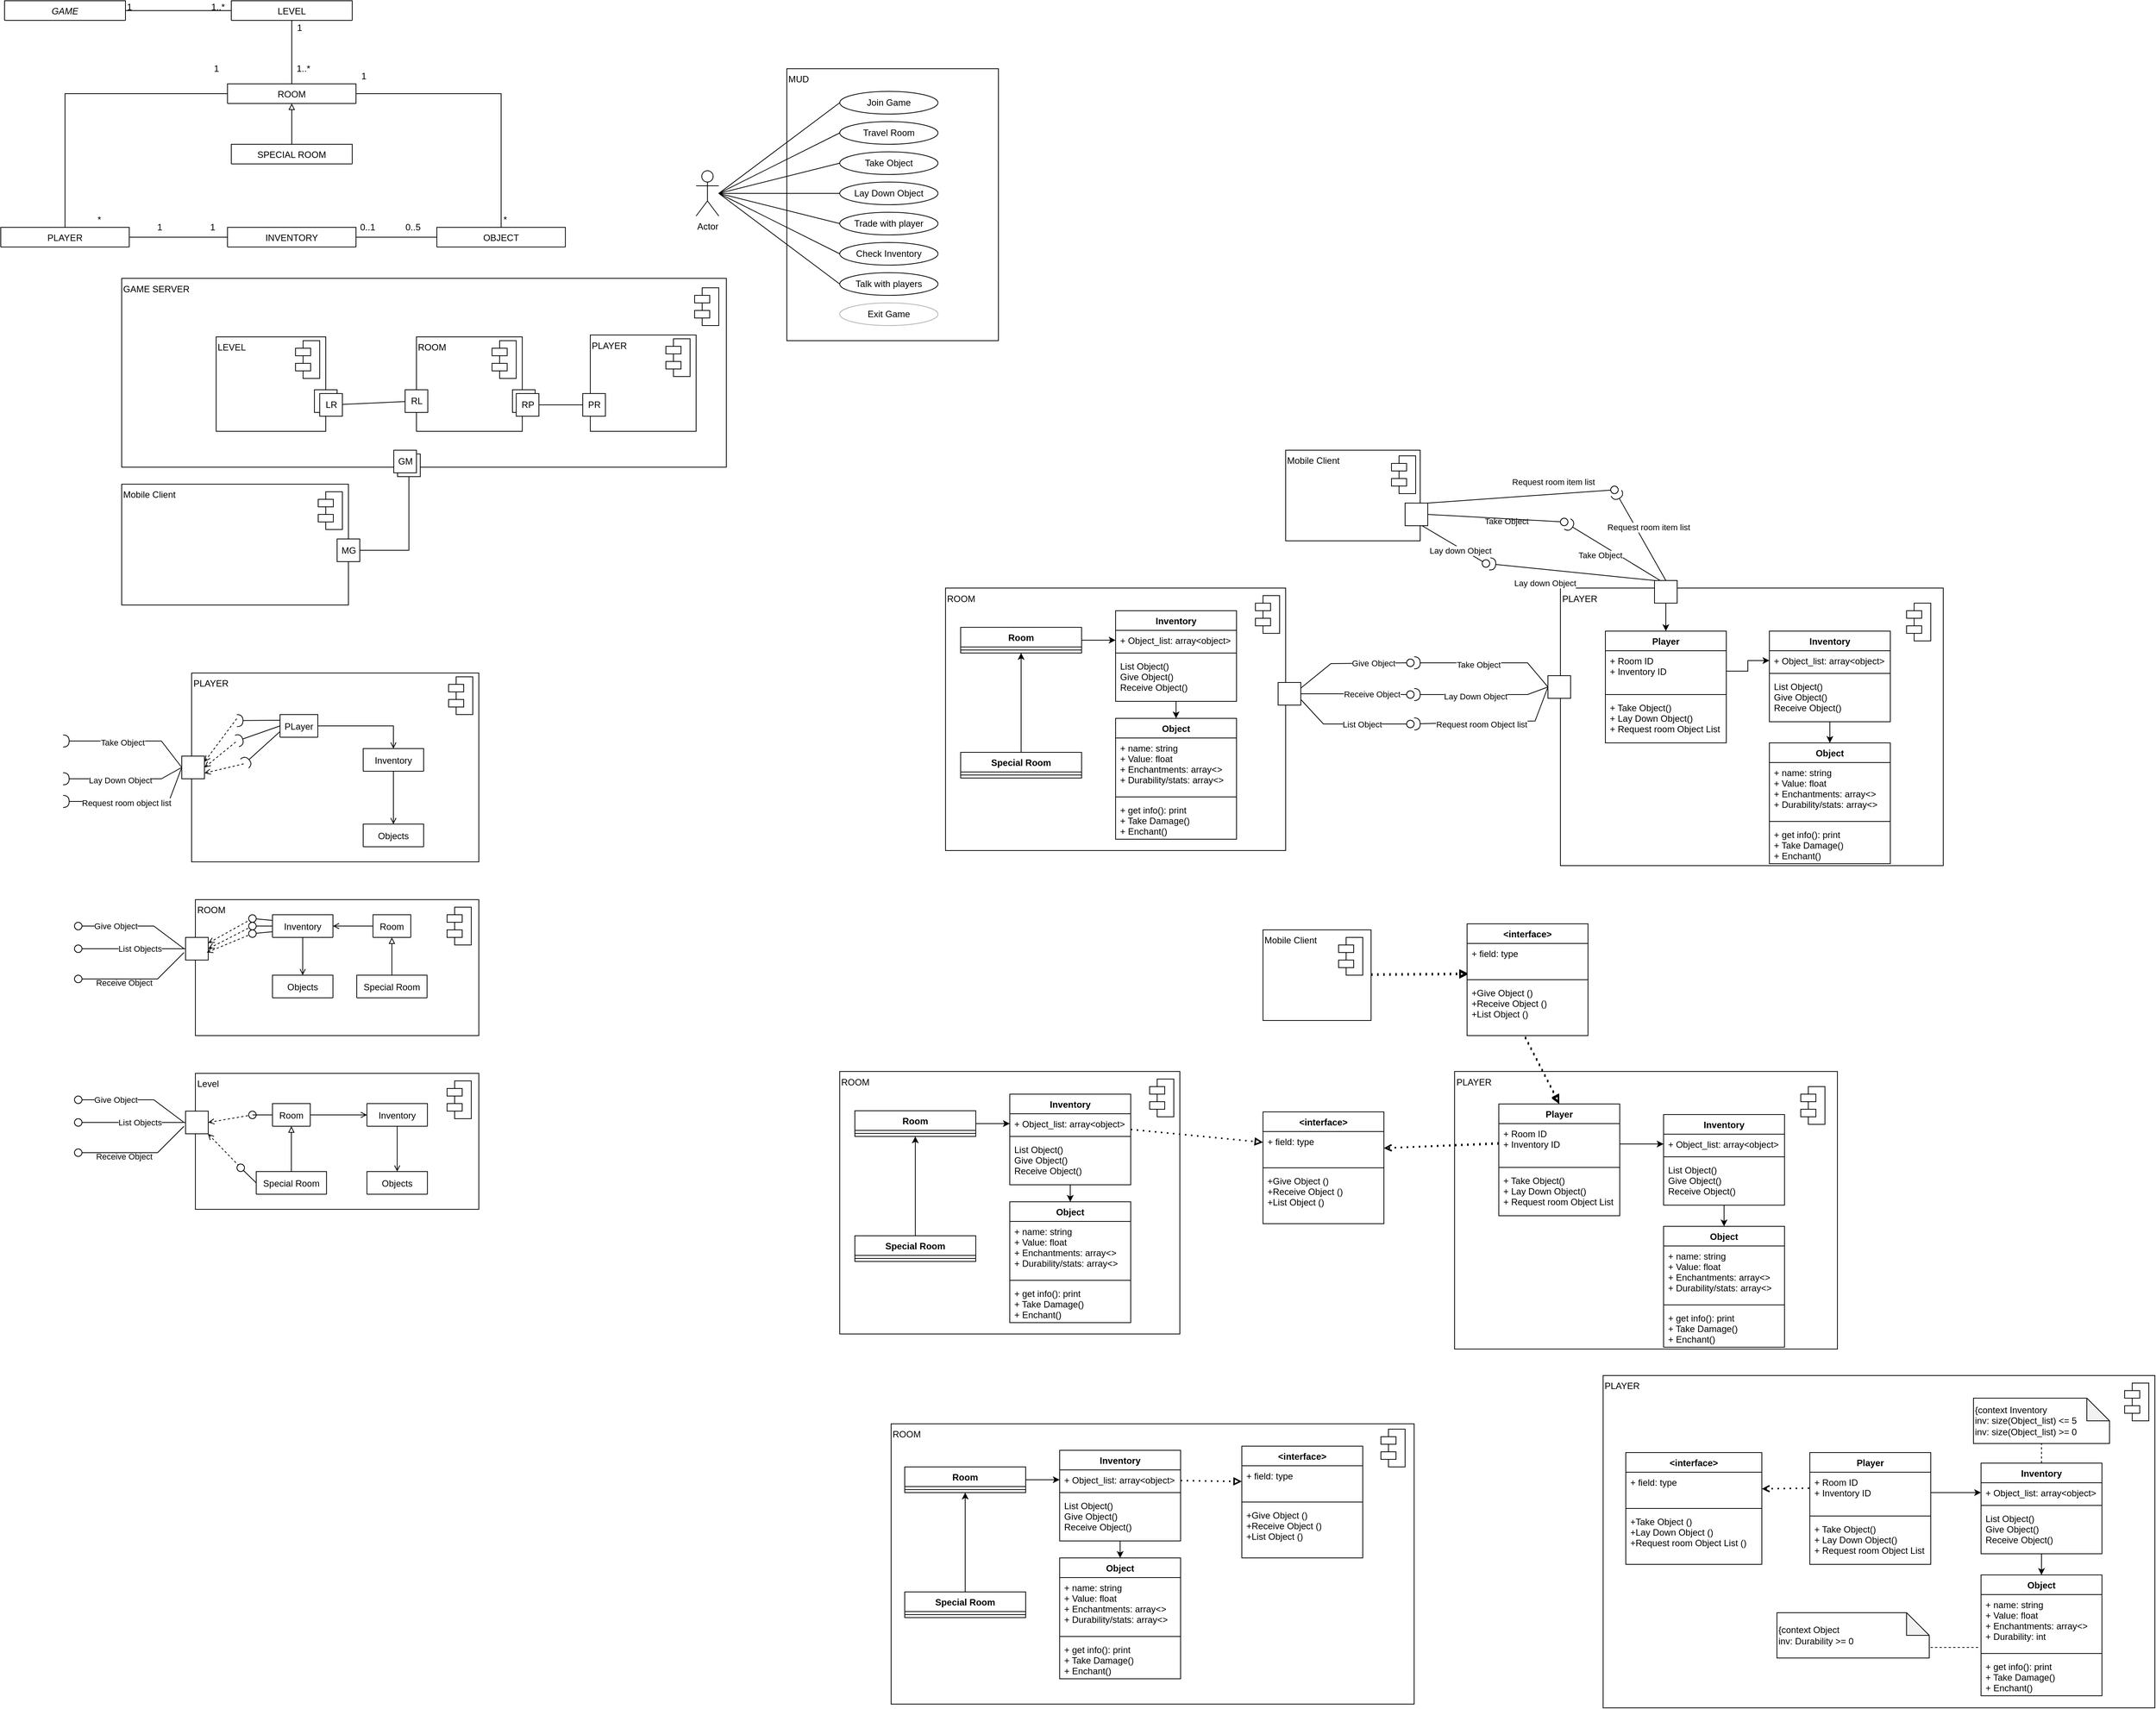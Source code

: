<mxfile version="16.6.5" type="github">
  <diagram id="C5RBs43oDa-KdzZeNtuy" name="Page-1">
    <mxGraphModel dx="1718" dy="935" grid="1" gridSize="10" guides="1" tooltips="1" connect="1" arrows="1" fold="1" page="1" pageScale="1" pageWidth="827" pageHeight="1169" math="0" shadow="0">
      <root>
        <mxCell id="WIyWlLk6GJQsqaUBKTNV-0" />
        <mxCell id="WIyWlLk6GJQsqaUBKTNV-1" parent="WIyWlLk6GJQsqaUBKTNV-0" />
        <mxCell id="REJeJX2luTwk9c8U6sS5-15" value="PLAYER" style="html=1;align=left;verticalAlign=top;" parent="WIyWlLk6GJQsqaUBKTNV-1" vertex="1">
          <mxGeometry x="2103.5" y="847.5" width="506.5" height="367.5" as="geometry" />
        </mxCell>
        <mxCell id="1VWSUXiwOZT1shFSJKdf-57" value="Mobile Client" style="html=1;align=left;verticalAlign=top;" parent="WIyWlLk6GJQsqaUBKTNV-1" vertex="1">
          <mxGeometry x="200" y="710" width="300" height="160" as="geometry" />
        </mxCell>
        <mxCell id="1VWSUXiwOZT1shFSJKdf-56" value="GAME SERVER" style="html=1;align=left;verticalAlign=top;" parent="WIyWlLk6GJQsqaUBKTNV-1" vertex="1">
          <mxGeometry x="200" y="437.5" width="800" height="250" as="geometry" />
        </mxCell>
        <mxCell id="1VWSUXiwOZT1shFSJKdf-39" value="ROOM" style="html=1;align=left;verticalAlign=top;" parent="WIyWlLk6GJQsqaUBKTNV-1" vertex="1">
          <mxGeometry x="590" y="515" width="140" height="125" as="geometry" />
        </mxCell>
        <mxCell id="1VWSUXiwOZT1shFSJKdf-1" value="" style="shape=module;align=left;spacingLeft=20;align=center;verticalAlign=top;" parent="WIyWlLk6GJQsqaUBKTNV-1" vertex="1">
          <mxGeometry x="690" y="520" width="32" height="50" as="geometry" />
        </mxCell>
        <mxCell id="zkfFHV4jXpPFQw0GAbJ--0" value="GAME" style="swimlane;fontStyle=2;align=center;verticalAlign=top;childLayout=stackLayout;horizontal=1;startSize=26;horizontalStack=0;resizeParent=1;resizeLast=0;collapsible=1;marginBottom=0;rounded=0;shadow=0;strokeWidth=1;" parent="WIyWlLk6GJQsqaUBKTNV-1" vertex="1" collapsed="1">
          <mxGeometry x="45" y="70" width="160" height="26" as="geometry">
            <mxRectangle x="140" y="120" width="160" height="138" as="alternateBounds" />
          </mxGeometry>
        </mxCell>
        <mxCell id="zkfFHV4jXpPFQw0GAbJ--1" value="Name" style="text;align=left;verticalAlign=top;spacingLeft=4;spacingRight=4;overflow=hidden;rotatable=0;points=[[0,0.5],[1,0.5]];portConstraint=eastwest;" parent="zkfFHV4jXpPFQw0GAbJ--0" vertex="1">
          <mxGeometry y="26" width="160" height="26" as="geometry" />
        </mxCell>
        <mxCell id="zkfFHV4jXpPFQw0GAbJ--2" value="Phone Number" style="text;align=left;verticalAlign=top;spacingLeft=4;spacingRight=4;overflow=hidden;rotatable=0;points=[[0,0.5],[1,0.5]];portConstraint=eastwest;rounded=0;shadow=0;html=0;" parent="zkfFHV4jXpPFQw0GAbJ--0" vertex="1">
          <mxGeometry y="52" width="160" height="26" as="geometry" />
        </mxCell>
        <mxCell id="zkfFHV4jXpPFQw0GAbJ--3" value="Email Address" style="text;align=left;verticalAlign=top;spacingLeft=4;spacingRight=4;overflow=hidden;rotatable=0;points=[[0,0.5],[1,0.5]];portConstraint=eastwest;rounded=0;shadow=0;html=0;" parent="zkfFHV4jXpPFQw0GAbJ--0" vertex="1">
          <mxGeometry y="78" width="160" height="26" as="geometry" />
        </mxCell>
        <mxCell id="zkfFHV4jXpPFQw0GAbJ--4" value="" style="line;html=1;strokeWidth=1;align=left;verticalAlign=middle;spacingTop=-1;spacingLeft=3;spacingRight=3;rotatable=0;labelPosition=right;points=[];portConstraint=eastwest;" parent="zkfFHV4jXpPFQw0GAbJ--0" vertex="1">
          <mxGeometry y="104" width="160" height="8" as="geometry" />
        </mxCell>
        <mxCell id="zkfFHV4jXpPFQw0GAbJ--5" value="Purchase Parking Pass" style="text;align=left;verticalAlign=top;spacingLeft=4;spacingRight=4;overflow=hidden;rotatable=0;points=[[0,0.5],[1,0.5]];portConstraint=eastwest;" parent="zkfFHV4jXpPFQw0GAbJ--0" vertex="1">
          <mxGeometry y="112" width="160" height="26" as="geometry" />
        </mxCell>
        <mxCell id="sU_c6Er136trvMsLBxcg-8" style="edgeStyle=orthogonalEdgeStyle;rounded=0;orthogonalLoop=1;jettySize=auto;html=1;exitX=0.5;exitY=1;exitDx=0;exitDy=0;entryX=0.5;entryY=0;entryDx=0;entryDy=0;endArrow=none;endFill=0;" parent="WIyWlLk6GJQsqaUBKTNV-1" source="zkfFHV4jXpPFQw0GAbJ--17" target="sU_c6Er136trvMsLBxcg-0" edge="1">
          <mxGeometry relative="1" as="geometry" />
        </mxCell>
        <mxCell id="sU_c6Er136trvMsLBxcg-32" style="edgeStyle=orthogonalEdgeStyle;rounded=0;orthogonalLoop=1;jettySize=auto;html=1;entryX=0.5;entryY=0;entryDx=0;entryDy=0;endArrow=none;endFill=0;startArrow=block;startFill=0;exitX=0.5;exitY=1;exitDx=0;exitDy=0;" parent="WIyWlLk6GJQsqaUBKTNV-1" source="sU_c6Er136trvMsLBxcg-0" target="sU_c6Er136trvMsLBxcg-27" edge="1">
          <mxGeometry relative="1" as="geometry">
            <mxPoint x="435" y="210" as="sourcePoint" />
          </mxGeometry>
        </mxCell>
        <mxCell id="zkfFHV4jXpPFQw0GAbJ--17" value="LEVEL" style="swimlane;fontStyle=0;align=center;verticalAlign=top;childLayout=stackLayout;horizontal=1;startSize=26;horizontalStack=0;resizeParent=1;resizeLast=0;collapsible=1;marginBottom=0;rounded=0;shadow=0;strokeWidth=1;" parent="WIyWlLk6GJQsqaUBKTNV-1" vertex="1" collapsed="1">
          <mxGeometry x="345" y="70" width="160" height="26" as="geometry">
            <mxRectangle x="508" y="110" width="160" height="70" as="alternateBounds" />
          </mxGeometry>
        </mxCell>
        <mxCell id="zkfFHV4jXpPFQw0GAbJ--23" value="" style="line;html=1;strokeWidth=1;align=left;verticalAlign=middle;spacingTop=-1;spacingLeft=3;spacingRight=3;rotatable=0;labelPosition=right;points=[];portConstraint=eastwest;" parent="zkfFHV4jXpPFQw0GAbJ--17" vertex="1">
          <mxGeometry y="26" width="160" height="24" as="geometry" />
        </mxCell>
        <mxCell id="zkfFHV4jXpPFQw0GAbJ--26" value="" style="endArrow=none;shadow=0;strokeWidth=1;rounded=0;endFill=0;edgeStyle=elbowEdgeStyle;elbow=vertical;" parent="WIyWlLk6GJQsqaUBKTNV-1" source="zkfFHV4jXpPFQw0GAbJ--0" target="zkfFHV4jXpPFQw0GAbJ--17" edge="1">
          <mxGeometry x="0.5" y="41" relative="1" as="geometry">
            <mxPoint x="255" y="152" as="sourcePoint" />
            <mxPoint x="415" y="152" as="targetPoint" />
            <mxPoint x="-40" y="32" as="offset" />
          </mxGeometry>
        </mxCell>
        <mxCell id="zkfFHV4jXpPFQw0GAbJ--27" value="1" style="resizable=0;align=left;verticalAlign=bottom;labelBackgroundColor=none;fontSize=12;" parent="zkfFHV4jXpPFQw0GAbJ--26" connectable="0" vertex="1">
          <mxGeometry x="-1" relative="1" as="geometry">
            <mxPoint y="4" as="offset" />
          </mxGeometry>
        </mxCell>
        <mxCell id="zkfFHV4jXpPFQw0GAbJ--28" value="1..*" style="resizable=0;align=right;verticalAlign=bottom;labelBackgroundColor=none;fontSize=12;" parent="zkfFHV4jXpPFQw0GAbJ--26" connectable="0" vertex="1">
          <mxGeometry x="1" relative="1" as="geometry">
            <mxPoint x="-7" y="4" as="offset" />
          </mxGeometry>
        </mxCell>
        <mxCell id="sU_c6Er136trvMsLBxcg-21" style="edgeStyle=orthogonalEdgeStyle;rounded=0;orthogonalLoop=1;jettySize=auto;html=1;exitX=1;exitY=0.5;exitDx=0;exitDy=0;entryX=0.5;entryY=0;entryDx=0;entryDy=0;endArrow=none;endFill=0;" parent="WIyWlLk6GJQsqaUBKTNV-1" source="sU_c6Er136trvMsLBxcg-0" target="sU_c6Er136trvMsLBxcg-3" edge="1">
          <mxGeometry relative="1" as="geometry" />
        </mxCell>
        <mxCell id="sU_c6Er136trvMsLBxcg-22" style="edgeStyle=orthogonalEdgeStyle;rounded=0;orthogonalLoop=1;jettySize=auto;html=1;exitX=0;exitY=0.5;exitDx=0;exitDy=0;entryX=0.5;entryY=0;entryDx=0;entryDy=0;endArrow=none;endFill=0;" parent="WIyWlLk6GJQsqaUBKTNV-1" source="sU_c6Er136trvMsLBxcg-0" target="sU_c6Er136trvMsLBxcg-6" edge="1">
          <mxGeometry relative="1" as="geometry" />
        </mxCell>
        <mxCell id="sU_c6Er136trvMsLBxcg-0" value="ROOM" style="swimlane;fontStyle=0;align=center;verticalAlign=top;childLayout=stackLayout;horizontal=1;startSize=26;horizontalStack=0;resizeParent=1;resizeLast=0;collapsible=1;marginBottom=0;rounded=0;shadow=0;strokeWidth=1;" parent="WIyWlLk6GJQsqaUBKTNV-1" vertex="1" collapsed="1">
          <mxGeometry x="340" y="180" width="170" height="26" as="geometry">
            <mxRectangle x="465" y="220" width="155" height="120" as="alternateBounds" />
          </mxGeometry>
        </mxCell>
        <mxCell id="sU_c6Er136trvMsLBxcg-1" value="bool isSpecial" style="text;align=left;verticalAlign=top;spacingLeft=4;spacingRight=4;overflow=hidden;rotatable=0;points=[[0,0.5],[1,0.5]];portConstraint=eastwest;" parent="sU_c6Er136trvMsLBxcg-0" vertex="1">
          <mxGeometry y="26" width="155" height="26" as="geometry" />
        </mxCell>
        <mxCell id="sU_c6Er136trvMsLBxcg-2" value="" style="line;html=1;strokeWidth=1;align=left;verticalAlign=middle;spacingTop=-1;spacingLeft=3;spacingRight=3;rotatable=0;labelPosition=right;points=[];portConstraint=eastwest;" parent="sU_c6Er136trvMsLBxcg-0" vertex="1">
          <mxGeometry y="52" width="155" height="58" as="geometry" />
        </mxCell>
        <mxCell id="sU_c6Er136trvMsLBxcg-3" value="OBJECT" style="swimlane;fontStyle=0;align=center;verticalAlign=top;childLayout=stackLayout;horizontal=1;startSize=26;horizontalStack=0;resizeParent=1;resizeLast=0;collapsible=1;marginBottom=0;rounded=0;shadow=0;strokeWidth=1;" parent="WIyWlLk6GJQsqaUBKTNV-1" vertex="1" collapsed="1">
          <mxGeometry x="617" y="370" width="170" height="26" as="geometry">
            <mxRectangle x="667" y="370" width="160" height="70" as="alternateBounds" />
          </mxGeometry>
        </mxCell>
        <mxCell id="sU_c6Er136trvMsLBxcg-5" value="" style="line;html=1;strokeWidth=1;align=left;verticalAlign=middle;spacingTop=-1;spacingLeft=3;spacingRight=3;rotatable=0;labelPosition=right;points=[];portConstraint=eastwest;" parent="sU_c6Er136trvMsLBxcg-3" vertex="1">
          <mxGeometry y="26" width="160" height="8" as="geometry" />
        </mxCell>
        <mxCell id="sU_c6Er136trvMsLBxcg-15" style="edgeStyle=orthogonalEdgeStyle;rounded=0;orthogonalLoop=1;jettySize=auto;html=1;exitX=1;exitY=0.5;exitDx=0;exitDy=0;entryX=0;entryY=0.5;entryDx=0;entryDy=0;endArrow=none;endFill=0;" parent="WIyWlLk6GJQsqaUBKTNV-1" source="sU_c6Er136trvMsLBxcg-6" target="sU_c6Er136trvMsLBxcg-12" edge="1">
          <mxGeometry relative="1" as="geometry" />
        </mxCell>
        <mxCell id="sU_c6Er136trvMsLBxcg-6" value="PLAYER" style="swimlane;fontStyle=0;align=center;verticalAlign=top;childLayout=stackLayout;horizontal=1;startSize=26;horizontalStack=0;resizeParent=1;resizeLast=0;collapsible=1;marginBottom=0;rounded=0;shadow=0;strokeWidth=1;" parent="WIyWlLk6GJQsqaUBKTNV-1" vertex="1" collapsed="1">
          <mxGeometry x="40" y="370" width="170" height="26" as="geometry">
            <mxRectangle x="270" y="370" width="160" height="70" as="alternateBounds" />
          </mxGeometry>
        </mxCell>
        <mxCell id="sU_c6Er136trvMsLBxcg-7" value="" style="line;html=1;strokeWidth=1;align=left;verticalAlign=middle;spacingTop=-1;spacingLeft=3;spacingRight=3;rotatable=0;labelPosition=right;points=[];portConstraint=eastwest;" parent="sU_c6Er136trvMsLBxcg-6" vertex="1">
          <mxGeometry y="26" width="160" height="8" as="geometry" />
        </mxCell>
        <mxCell id="sU_c6Er136trvMsLBxcg-9" value="" style="resizable=0;align=right;verticalAlign=bottom;labelBackgroundColor=none;fontSize=12;" parent="WIyWlLk6GJQsqaUBKTNV-1" connectable="0" vertex="1">
          <mxGeometry x="325" y="120.003" as="geometry">
            <mxPoint x="216" y="62" as="offset" />
          </mxGeometry>
        </mxCell>
        <mxCell id="sU_c6Er136trvMsLBxcg-10" value="1" style="text;html=1;align=center;verticalAlign=middle;resizable=0;points=[];autosize=1;strokeColor=none;fillColor=none;" parent="WIyWlLk6GJQsqaUBKTNV-1" vertex="1">
          <mxGeometry x="425" y="96" width="20" height="20" as="geometry" />
        </mxCell>
        <mxCell id="sU_c6Er136trvMsLBxcg-11" value="1..*" style="text;html=1;align=center;verticalAlign=middle;resizable=0;points=[];autosize=1;strokeColor=none;fillColor=none;" parent="WIyWlLk6GJQsqaUBKTNV-1" vertex="1">
          <mxGeometry x="425" y="150" width="30" height="20" as="geometry" />
        </mxCell>
        <mxCell id="sU_c6Er136trvMsLBxcg-16" style="edgeStyle=orthogonalEdgeStyle;rounded=0;orthogonalLoop=1;jettySize=auto;html=1;exitX=1;exitY=0.5;exitDx=0;exitDy=0;entryX=0;entryY=0.5;entryDx=0;entryDy=0;endArrow=none;endFill=0;" parent="WIyWlLk6GJQsqaUBKTNV-1" source="sU_c6Er136trvMsLBxcg-12" target="sU_c6Er136trvMsLBxcg-3" edge="1">
          <mxGeometry relative="1" as="geometry" />
        </mxCell>
        <mxCell id="sU_c6Er136trvMsLBxcg-12" value="INVENTORY" style="swimlane;fontStyle=0;align=center;verticalAlign=top;childLayout=stackLayout;horizontal=1;startSize=26;horizontalStack=0;resizeParent=1;resizeLast=0;collapsible=1;marginBottom=0;rounded=0;shadow=0;strokeWidth=1;" parent="WIyWlLk6GJQsqaUBKTNV-1" vertex="1" collapsed="1">
          <mxGeometry x="340" y="370" width="170" height="26" as="geometry">
            <mxRectangle x="470" y="370" width="160" height="70" as="alternateBounds" />
          </mxGeometry>
        </mxCell>
        <mxCell id="sU_c6Er136trvMsLBxcg-13" value="" style="line;html=1;strokeWidth=1;align=left;verticalAlign=middle;spacingTop=-1;spacingLeft=3;spacingRight=3;rotatable=0;labelPosition=right;points=[];portConstraint=eastwest;" parent="sU_c6Er136trvMsLBxcg-12" vertex="1">
          <mxGeometry y="26" width="160" height="8" as="geometry" />
        </mxCell>
        <mxCell id="sU_c6Er136trvMsLBxcg-17" value="0..1" style="text;html=1;align=center;verticalAlign=middle;resizable=0;points=[];autosize=1;strokeColor=none;fillColor=none;" parent="WIyWlLk6GJQsqaUBKTNV-1" vertex="1">
          <mxGeometry x="505" y="360" width="40" height="20" as="geometry" />
        </mxCell>
        <mxCell id="sU_c6Er136trvMsLBxcg-18" value="0..5" style="text;html=1;align=center;verticalAlign=middle;resizable=0;points=[];autosize=1;strokeColor=none;fillColor=none;" parent="WIyWlLk6GJQsqaUBKTNV-1" vertex="1">
          <mxGeometry x="565" y="360" width="40" height="20" as="geometry" />
        </mxCell>
        <mxCell id="sU_c6Er136trvMsLBxcg-19" value="1" style="text;html=1;align=center;verticalAlign=middle;resizable=0;points=[];autosize=1;strokeColor=none;fillColor=none;" parent="WIyWlLk6GJQsqaUBKTNV-1" vertex="1">
          <mxGeometry x="240" y="360" width="20" height="20" as="geometry" />
        </mxCell>
        <mxCell id="sU_c6Er136trvMsLBxcg-20" value="1" style="text;html=1;align=center;verticalAlign=middle;resizable=0;points=[];autosize=1;strokeColor=none;fillColor=none;" parent="WIyWlLk6GJQsqaUBKTNV-1" vertex="1">
          <mxGeometry x="310" y="360" width="20" height="20" as="geometry" />
        </mxCell>
        <mxCell id="sU_c6Er136trvMsLBxcg-23" value="1" style="text;html=1;align=center;verticalAlign=middle;resizable=0;points=[];autosize=1;strokeColor=none;fillColor=none;" parent="WIyWlLk6GJQsqaUBKTNV-1" vertex="1">
          <mxGeometry x="315" y="150" width="20" height="20" as="geometry" />
        </mxCell>
        <mxCell id="sU_c6Er136trvMsLBxcg-24" value="*" style="text;html=1;align=center;verticalAlign=middle;resizable=0;points=[];autosize=1;strokeColor=none;fillColor=none;" parent="WIyWlLk6GJQsqaUBKTNV-1" vertex="1">
          <mxGeometry x="160" y="350" width="20" height="20" as="geometry" />
        </mxCell>
        <mxCell id="sU_c6Er136trvMsLBxcg-25" value="1" style="text;html=1;align=center;verticalAlign=middle;resizable=0;points=[];autosize=1;strokeColor=none;fillColor=none;" parent="WIyWlLk6GJQsqaUBKTNV-1" vertex="1">
          <mxGeometry x="510" y="160" width="20" height="20" as="geometry" />
        </mxCell>
        <mxCell id="sU_c6Er136trvMsLBxcg-26" value="*" style="text;html=1;align=center;verticalAlign=middle;resizable=0;points=[];autosize=1;strokeColor=none;fillColor=none;" parent="WIyWlLk6GJQsqaUBKTNV-1" vertex="1">
          <mxGeometry x="697" y="350" width="20" height="20" as="geometry" />
        </mxCell>
        <mxCell id="sU_c6Er136trvMsLBxcg-27" value="SPECIAL ROOM" style="swimlane;fontStyle=0;align=center;verticalAlign=top;childLayout=stackLayout;horizontal=1;startSize=26;horizontalStack=0;resizeParent=1;resizeLast=0;collapsible=1;marginBottom=0;rounded=0;shadow=0;strokeWidth=1;" parent="WIyWlLk6GJQsqaUBKTNV-1" vertex="1" collapsed="1">
          <mxGeometry x="345" y="260" width="160" height="26" as="geometry">
            <mxRectangle x="730" y="73" width="200" height="100" as="alternateBounds" />
          </mxGeometry>
        </mxCell>
        <mxCell id="sU_c6Er136trvMsLBxcg-28" value="" style="line;html=1;strokeWidth=1;align=left;verticalAlign=middle;spacingTop=-1;spacingLeft=3;spacingRight=3;rotatable=0;labelPosition=right;points=[];portConstraint=eastwest;" parent="sU_c6Er136trvMsLBxcg-27" vertex="1">
          <mxGeometry y="26" width="200" height="64" as="geometry" />
        </mxCell>
        <mxCell id="1VWSUXiwOZT1shFSJKdf-8" value="MUD" style="rounded=0;whiteSpace=wrap;html=1;align=left;verticalAlign=top;" parent="WIyWlLk6GJQsqaUBKTNV-1" vertex="1">
          <mxGeometry x="1080" y="160" width="280" height="360" as="geometry" />
        </mxCell>
        <mxCell id="1VWSUXiwOZT1shFSJKdf-9" style="edgeStyle=none;rounded=0;orthogonalLoop=1;jettySize=auto;html=1;entryX=0;entryY=0.5;entryDx=0;entryDy=0;startArrow=none;startFill=0;endArrow=none;endFill=0;" parent="WIyWlLk6GJQsqaUBKTNV-1" target="1VWSUXiwOZT1shFSJKdf-20" edge="1">
          <mxGeometry relative="1" as="geometry">
            <mxPoint x="990" y="325" as="sourcePoint" />
          </mxGeometry>
        </mxCell>
        <mxCell id="1VWSUXiwOZT1shFSJKdf-10" style="edgeStyle=none;rounded=0;orthogonalLoop=1;jettySize=auto;html=1;entryX=0;entryY=0.5;entryDx=0;entryDy=0;startArrow=none;startFill=0;endArrow=none;endFill=0;" parent="WIyWlLk6GJQsqaUBKTNV-1" target="1VWSUXiwOZT1shFSJKdf-17" edge="1">
          <mxGeometry relative="1" as="geometry">
            <mxPoint x="990" y="325" as="sourcePoint" />
          </mxGeometry>
        </mxCell>
        <mxCell id="1VWSUXiwOZT1shFSJKdf-11" style="edgeStyle=none;rounded=0;orthogonalLoop=1;jettySize=auto;html=1;entryX=0;entryY=0.5;entryDx=0;entryDy=0;startArrow=none;startFill=0;endArrow=none;endFill=0;" parent="WIyWlLk6GJQsqaUBKTNV-1" source="1VWSUXiwOZT1shFSJKdf-15" target="1VWSUXiwOZT1shFSJKdf-18" edge="1">
          <mxGeometry relative="1" as="geometry" />
        </mxCell>
        <mxCell id="1VWSUXiwOZT1shFSJKdf-12" style="edgeStyle=none;rounded=0;orthogonalLoop=1;jettySize=auto;html=1;entryX=0;entryY=0.5;entryDx=0;entryDy=0;startArrow=none;startFill=0;endArrow=none;endFill=0;" parent="WIyWlLk6GJQsqaUBKTNV-1" target="1VWSUXiwOZT1shFSJKdf-21" edge="1">
          <mxGeometry relative="1" as="geometry">
            <mxPoint x="990" y="325" as="sourcePoint" />
          </mxGeometry>
        </mxCell>
        <mxCell id="1VWSUXiwOZT1shFSJKdf-13" style="edgeStyle=none;rounded=0;orthogonalLoop=1;jettySize=auto;html=1;entryX=0;entryY=0.5;entryDx=0;entryDy=0;startArrow=none;startFill=0;endArrow=none;endFill=0;" parent="WIyWlLk6GJQsqaUBKTNV-1" target="1VWSUXiwOZT1shFSJKdf-22" edge="1">
          <mxGeometry relative="1" as="geometry">
            <mxPoint x="990" y="325" as="sourcePoint" />
          </mxGeometry>
        </mxCell>
        <mxCell id="1VWSUXiwOZT1shFSJKdf-14" style="edgeStyle=none;rounded=0;orthogonalLoop=1;jettySize=auto;html=1;entryX=0;entryY=0.5;entryDx=0;entryDy=0;startArrow=none;startFill=0;endArrow=none;endFill=0;" parent="WIyWlLk6GJQsqaUBKTNV-1" target="1VWSUXiwOZT1shFSJKdf-23" edge="1">
          <mxGeometry relative="1" as="geometry">
            <mxPoint x="990" y="325" as="sourcePoint" />
          </mxGeometry>
        </mxCell>
        <mxCell id="1VWSUXiwOZT1shFSJKdf-15" value="Actor" style="shape=umlActor;verticalLabelPosition=bottom;verticalAlign=top;html=1;outlineConnect=0;" parent="WIyWlLk6GJQsqaUBKTNV-1" vertex="1">
          <mxGeometry x="960" y="295" width="30" height="60" as="geometry" />
        </mxCell>
        <mxCell id="1VWSUXiwOZT1shFSJKdf-16" value="Join Game" style="ellipse;whiteSpace=wrap;html=1;" parent="WIyWlLk6GJQsqaUBKTNV-1" vertex="1">
          <mxGeometry x="1150" y="190" width="130" height="30" as="geometry" />
        </mxCell>
        <mxCell id="1VWSUXiwOZT1shFSJKdf-17" value="Take Object" style="ellipse;whiteSpace=wrap;html=1;" parent="WIyWlLk6GJQsqaUBKTNV-1" vertex="1">
          <mxGeometry x="1150" y="270" width="130" height="30" as="geometry" />
        </mxCell>
        <mxCell id="1VWSUXiwOZT1shFSJKdf-18" value="Lay Down Object" style="ellipse;whiteSpace=wrap;html=1;" parent="WIyWlLk6GJQsqaUBKTNV-1" vertex="1">
          <mxGeometry x="1150" y="310" width="130" height="30" as="geometry" />
        </mxCell>
        <mxCell id="1VWSUXiwOZT1shFSJKdf-19" value="" style="rounded=0;orthogonalLoop=1;jettySize=auto;html=1;startArrow=none;startFill=0;endArrow=none;endFill=0;entryX=0;entryY=0.5;entryDx=0;entryDy=0;" parent="WIyWlLk6GJQsqaUBKTNV-1" target="1VWSUXiwOZT1shFSJKdf-16" edge="1">
          <mxGeometry relative="1" as="geometry">
            <mxPoint x="990" y="325" as="sourcePoint" />
          </mxGeometry>
        </mxCell>
        <mxCell id="1VWSUXiwOZT1shFSJKdf-20" value="Travel Room" style="ellipse;whiteSpace=wrap;html=1;" parent="WIyWlLk6GJQsqaUBKTNV-1" vertex="1">
          <mxGeometry x="1150" y="230" width="130" height="30" as="geometry" />
        </mxCell>
        <mxCell id="1VWSUXiwOZT1shFSJKdf-21" value="Trade with player" style="ellipse;whiteSpace=wrap;html=1;" parent="WIyWlLk6GJQsqaUBKTNV-1" vertex="1">
          <mxGeometry x="1150" y="350" width="130" height="30" as="geometry" />
        </mxCell>
        <mxCell id="1VWSUXiwOZT1shFSJKdf-22" value="Check Inventory" style="ellipse;whiteSpace=wrap;html=1;" parent="WIyWlLk6GJQsqaUBKTNV-1" vertex="1">
          <mxGeometry x="1150" y="390" width="130" height="30" as="geometry" />
        </mxCell>
        <mxCell id="1VWSUXiwOZT1shFSJKdf-23" value="Talk with players" style="ellipse;whiteSpace=wrap;html=1;" parent="WIyWlLk6GJQsqaUBKTNV-1" vertex="1">
          <mxGeometry x="1150" y="430" width="130" height="30" as="geometry" />
        </mxCell>
        <mxCell id="1VWSUXiwOZT1shFSJKdf-24" value="Exit Game" style="ellipse;whiteSpace=wrap;html=1;opacity=30;" parent="WIyWlLk6GJQsqaUBKTNV-1" vertex="1">
          <mxGeometry x="1150" y="470" width="130" height="30" as="geometry" />
        </mxCell>
        <mxCell id="1VWSUXiwOZT1shFSJKdf-35" value="LEVEL" style="html=1;align=left;verticalAlign=top;" parent="WIyWlLk6GJQsqaUBKTNV-1" vertex="1">
          <mxGeometry x="325" y="515" width="145" height="125" as="geometry" />
        </mxCell>
        <mxCell id="1VWSUXiwOZT1shFSJKdf-42" value="" style="shape=module;align=left;spacingLeft=20;align=center;verticalAlign=top;" parent="WIyWlLk6GJQsqaUBKTNV-1" vertex="1">
          <mxGeometry x="430" y="520" width="32" height="50" as="geometry" />
        </mxCell>
        <mxCell id="1VWSUXiwOZT1shFSJKdf-51" value="PLAYER" style="html=1;align=left;verticalAlign=top;" parent="WIyWlLk6GJQsqaUBKTNV-1" vertex="1">
          <mxGeometry x="820" y="512.5" width="140" height="127.5" as="geometry" />
        </mxCell>
        <mxCell id="1VWSUXiwOZT1shFSJKdf-52" value="" style="shape=module;align=left;spacingLeft=20;align=center;verticalAlign=top;" parent="WIyWlLk6GJQsqaUBKTNV-1" vertex="1">
          <mxGeometry x="920" y="517.5" width="32" height="50" as="geometry" />
        </mxCell>
        <mxCell id="1VWSUXiwOZT1shFSJKdf-61" value="LR" style="html=1;" parent="WIyWlLk6GJQsqaUBKTNV-1" vertex="1">
          <mxGeometry x="455" y="585" width="30" height="30" as="geometry" />
        </mxCell>
        <mxCell id="1VWSUXiwOZT1shFSJKdf-62" value="RL" style="html=1;" parent="WIyWlLk6GJQsqaUBKTNV-1" vertex="1">
          <mxGeometry x="575" y="585" width="30" height="30" as="geometry" />
        </mxCell>
        <mxCell id="1VWSUXiwOZT1shFSJKdf-66" value="RP" style="html=1;" parent="WIyWlLk6GJQsqaUBKTNV-1" vertex="1">
          <mxGeometry x="717" y="585" width="30" height="30" as="geometry" />
        </mxCell>
        <mxCell id="1VWSUXiwOZT1shFSJKdf-67" value="LR" style="html=1;" parent="WIyWlLk6GJQsqaUBKTNV-1" vertex="1">
          <mxGeometry x="462" y="590" width="30" height="30" as="geometry" />
        </mxCell>
        <mxCell id="1VWSUXiwOZT1shFSJKdf-68" value="RP" style="html=1;" parent="WIyWlLk6GJQsqaUBKTNV-1" vertex="1">
          <mxGeometry x="722" y="590" width="30" height="30" as="geometry" />
        </mxCell>
        <mxCell id="1VWSUXiwOZT1shFSJKdf-69" value="PR" style="html=1;" parent="WIyWlLk6GJQsqaUBKTNV-1" vertex="1">
          <mxGeometry x="810" y="590" width="30" height="30" as="geometry" />
        </mxCell>
        <mxCell id="1VWSUXiwOZT1shFSJKdf-70" value="" style="endArrow=none;html=1;rounded=0;" parent="WIyWlLk6GJQsqaUBKTNV-1" source="1VWSUXiwOZT1shFSJKdf-67" target="1VWSUXiwOZT1shFSJKdf-62" edge="1">
          <mxGeometry width="50" height="50" relative="1" as="geometry">
            <mxPoint x="550" y="670" as="sourcePoint" />
            <mxPoint x="600" y="620" as="targetPoint" />
          </mxGeometry>
        </mxCell>
        <mxCell id="1VWSUXiwOZT1shFSJKdf-71" value="" style="endArrow=none;html=1;rounded=0;" parent="WIyWlLk6GJQsqaUBKTNV-1" source="1VWSUXiwOZT1shFSJKdf-68" target="1VWSUXiwOZT1shFSJKdf-69" edge="1">
          <mxGeometry width="50" height="50" relative="1" as="geometry">
            <mxPoint x="550" y="670" as="sourcePoint" />
            <mxPoint x="600" y="620" as="targetPoint" />
          </mxGeometry>
        </mxCell>
        <mxCell id="1VWSUXiwOZT1shFSJKdf-72" value="" style="shape=module;align=left;spacingLeft=20;align=center;verticalAlign=top;" parent="WIyWlLk6GJQsqaUBKTNV-1" vertex="1">
          <mxGeometry x="958" y="450" width="32" height="50" as="geometry" />
        </mxCell>
        <mxCell id="1VWSUXiwOZT1shFSJKdf-73" value="" style="shape=module;align=left;spacingLeft=20;align=center;verticalAlign=top;" parent="WIyWlLk6GJQsqaUBKTNV-1" vertex="1">
          <mxGeometry x="460" y="720" width="32" height="50" as="geometry" />
        </mxCell>
        <mxCell id="1VWSUXiwOZT1shFSJKdf-76" style="edgeStyle=orthogonalEdgeStyle;rounded=0;orthogonalLoop=1;jettySize=auto;html=1;endArrow=none;endFill=0;" parent="WIyWlLk6GJQsqaUBKTNV-1" source="1VWSUXiwOZT1shFSJKdf-74" target="1VWSUXiwOZT1shFSJKdf-75" edge="1">
          <mxGeometry relative="1" as="geometry" />
        </mxCell>
        <mxCell id="1VWSUXiwOZT1shFSJKdf-74" value="MG" style="html=1;" parent="WIyWlLk6GJQsqaUBKTNV-1" vertex="1">
          <mxGeometry x="485" y="782.5" width="30" height="30" as="geometry" />
        </mxCell>
        <mxCell id="1VWSUXiwOZT1shFSJKdf-75" value="GM" style="html=1;" parent="WIyWlLk6GJQsqaUBKTNV-1" vertex="1">
          <mxGeometry x="565" y="670" width="30" height="30" as="geometry" />
        </mxCell>
        <mxCell id="1VWSUXiwOZT1shFSJKdf-77" value="GM" style="html=1;" parent="WIyWlLk6GJQsqaUBKTNV-1" vertex="1">
          <mxGeometry x="560" y="665" width="30" height="30" as="geometry" />
        </mxCell>
        <mxCell id="1VWSUXiwOZT1shFSJKdf-85" value="PLAYER" style="html=1;align=left;verticalAlign=top;" parent="WIyWlLk6GJQsqaUBKTNV-1" vertex="1">
          <mxGeometry x="292.5" y="960" width="380" height="250" as="geometry" />
        </mxCell>
        <mxCell id="1VWSUXiwOZT1shFSJKdf-86" value="" style="shape=module;align=left;spacingLeft=20;align=center;verticalAlign=top;" parent="WIyWlLk6GJQsqaUBKTNV-1" vertex="1">
          <mxGeometry x="632.5" y="965" width="32" height="50" as="geometry" />
        </mxCell>
        <mxCell id="1VWSUXiwOZT1shFSJKdf-87" value="" style="html=1;" parent="WIyWlLk6GJQsqaUBKTNV-1" vertex="1">
          <mxGeometry x="279.5" y="1070" width="30" height="30" as="geometry" />
        </mxCell>
        <mxCell id="1VWSUXiwOZT1shFSJKdf-99" style="edgeStyle=orthogonalEdgeStyle;rounded=0;orthogonalLoop=1;jettySize=auto;html=1;exitX=1;exitY=0.5;exitDx=0;exitDy=0;endArrow=open;endFill=0;" parent="WIyWlLk6GJQsqaUBKTNV-1" source="1VWSUXiwOZT1shFSJKdf-88" target="1VWSUXiwOZT1shFSJKdf-92" edge="1">
          <mxGeometry relative="1" as="geometry" />
        </mxCell>
        <mxCell id="1VWSUXiwOZT1shFSJKdf-88" value="PLayer" style="swimlane;fontStyle=0;childLayout=stackLayout;horizontal=1;startSize=30;horizontalStack=0;resizeParent=1;resizeParentMax=0;resizeLast=0;collapsible=1;marginBottom=0;" parent="WIyWlLk6GJQsqaUBKTNV-1" vertex="1" collapsed="1">
          <mxGeometry x="409.5" y="1015" width="50" height="30" as="geometry">
            <mxRectangle x="710" y="930" width="140" height="90" as="alternateBounds" />
          </mxGeometry>
        </mxCell>
        <mxCell id="1VWSUXiwOZT1shFSJKdf-90" value="Item 2" style="text;strokeColor=none;fillColor=none;align=left;verticalAlign=middle;spacingLeft=4;spacingRight=4;overflow=hidden;points=[[0,0.5],[1,0.5]];portConstraint=eastwest;rotatable=0;" parent="1VWSUXiwOZT1shFSJKdf-88" vertex="1">
          <mxGeometry y="30" width="140" height="30" as="geometry" />
        </mxCell>
        <mxCell id="1VWSUXiwOZT1shFSJKdf-91" value="Item 3" style="text;strokeColor=none;fillColor=none;align=left;verticalAlign=middle;spacingLeft=4;spacingRight=4;overflow=hidden;points=[[0,0.5],[1,0.5]];portConstraint=eastwest;rotatable=0;" parent="1VWSUXiwOZT1shFSJKdf-88" vertex="1">
          <mxGeometry y="60" width="140" height="30" as="geometry" />
        </mxCell>
        <mxCell id="1VWSUXiwOZT1shFSJKdf-100" style="edgeStyle=orthogonalEdgeStyle;rounded=0;orthogonalLoop=1;jettySize=auto;html=1;exitX=0.5;exitY=1;exitDx=0;exitDy=0;endArrow=open;endFill=0;entryX=0.5;entryY=0;entryDx=0;entryDy=0;" parent="WIyWlLk6GJQsqaUBKTNV-1" source="1VWSUXiwOZT1shFSJKdf-92" target="1VWSUXiwOZT1shFSJKdf-95" edge="1">
          <mxGeometry relative="1" as="geometry">
            <mxPoint x="582.5" y="1110" as="targetPoint" />
          </mxGeometry>
        </mxCell>
        <mxCell id="1VWSUXiwOZT1shFSJKdf-92" value="Inventory" style="swimlane;fontStyle=0;childLayout=stackLayout;horizontal=1;startSize=30;horizontalStack=0;resizeParent=1;resizeParentMax=0;resizeLast=0;collapsible=1;marginBottom=0;" parent="WIyWlLk6GJQsqaUBKTNV-1" vertex="1" collapsed="1">
          <mxGeometry x="519.5" y="1060" width="80" height="30" as="geometry">
            <mxRectangle x="710" y="930" width="140" height="90" as="alternateBounds" />
          </mxGeometry>
        </mxCell>
        <mxCell id="1VWSUXiwOZT1shFSJKdf-93" value="Item 2" style="text;strokeColor=none;fillColor=none;align=left;verticalAlign=middle;spacingLeft=4;spacingRight=4;overflow=hidden;points=[[0,0.5],[1,0.5]];portConstraint=eastwest;rotatable=0;" parent="1VWSUXiwOZT1shFSJKdf-92" vertex="1">
          <mxGeometry y="30" width="140" height="30" as="geometry" />
        </mxCell>
        <mxCell id="1VWSUXiwOZT1shFSJKdf-94" value="Item 3" style="text;strokeColor=none;fillColor=none;align=left;verticalAlign=middle;spacingLeft=4;spacingRight=4;overflow=hidden;points=[[0,0.5],[1,0.5]];portConstraint=eastwest;rotatable=0;" parent="1VWSUXiwOZT1shFSJKdf-92" vertex="1">
          <mxGeometry y="60" width="140" height="30" as="geometry" />
        </mxCell>
        <mxCell id="1VWSUXiwOZT1shFSJKdf-95" value="Objects" style="swimlane;fontStyle=0;childLayout=stackLayout;horizontal=1;startSize=30;horizontalStack=0;resizeParent=1;resizeParentMax=0;resizeLast=0;collapsible=1;marginBottom=0;" parent="WIyWlLk6GJQsqaUBKTNV-1" vertex="1" collapsed="1">
          <mxGeometry x="519.5" y="1160" width="80" height="30" as="geometry">
            <mxRectangle x="710" y="930" width="140" height="90" as="alternateBounds" />
          </mxGeometry>
        </mxCell>
        <mxCell id="1VWSUXiwOZT1shFSJKdf-96" value="Item 2" style="text;strokeColor=none;fillColor=none;align=left;verticalAlign=middle;spacingLeft=4;spacingRight=4;overflow=hidden;points=[[0,0.5],[1,0.5]];portConstraint=eastwest;rotatable=0;" parent="1VWSUXiwOZT1shFSJKdf-95" vertex="1">
          <mxGeometry y="30" width="140" height="30" as="geometry" />
        </mxCell>
        <mxCell id="1VWSUXiwOZT1shFSJKdf-97" value="Item 3" style="text;strokeColor=none;fillColor=none;align=left;verticalAlign=middle;spacingLeft=4;spacingRight=4;overflow=hidden;points=[[0,0.5],[1,0.5]];portConstraint=eastwest;rotatable=0;" parent="1VWSUXiwOZT1shFSJKdf-95" vertex="1">
          <mxGeometry y="60" width="140" height="30" as="geometry" />
        </mxCell>
        <mxCell id="1VWSUXiwOZT1shFSJKdf-105" value="" style="rounded=0;orthogonalLoop=1;jettySize=auto;html=1;endArrow=none;endFill=0;sketch=0;sourcePerimeterSpacing=0;targetPerimeterSpacing=0;exitX=1;exitY=0.5;exitDx=0;exitDy=0;dashed=1;startArrow=open;startFill=0;" parent="WIyWlLk6GJQsqaUBKTNV-1" source="1VWSUXiwOZT1shFSJKdf-87" edge="1">
          <mxGeometry relative="1" as="geometry">
            <mxPoint x="222.5" y="1045" as="sourcePoint" />
            <mxPoint x="352.5" y="1050" as="targetPoint" />
            <Array as="points">
              <mxPoint x="352.5" y="1050" />
            </Array>
          </mxGeometry>
        </mxCell>
        <mxCell id="1VWSUXiwOZT1shFSJKdf-106" value="" style="rounded=0;orthogonalLoop=1;jettySize=auto;html=1;endArrow=halfCircle;endFill=0;endSize=6;strokeWidth=1;sketch=0;exitX=0;exitY=0.5;exitDx=0;exitDy=0;" parent="WIyWlLk6GJQsqaUBKTNV-1" source="1VWSUXiwOZT1shFSJKdf-88" edge="1">
          <mxGeometry relative="1" as="geometry">
            <mxPoint x="262.5" y="1045" as="sourcePoint" />
            <mxPoint x="352.5" y="1050" as="targetPoint" />
          </mxGeometry>
        </mxCell>
        <mxCell id="1VWSUXiwOZT1shFSJKdf-109" value="" style="rounded=0;orthogonalLoop=1;jettySize=auto;html=1;endArrow=halfCircle;endFill=0;endSize=6;strokeWidth=1;sketch=0;exitX=0;exitY=0.5;exitDx=0;exitDy=0;" parent="WIyWlLk6GJQsqaUBKTNV-1" source="1VWSUXiwOZT1shFSJKdf-87" edge="1">
          <mxGeometry relative="1" as="geometry">
            <mxPoint x="404.5" y="1085" as="sourcePoint" />
            <mxPoint x="122.5" y="1050" as="targetPoint" />
            <Array as="points">
              <mxPoint x="252.5" y="1050" />
            </Array>
          </mxGeometry>
        </mxCell>
        <mxCell id="1VWSUXiwOZT1shFSJKdf-111" value="Take Object" style="edgeLabel;html=1;align=center;verticalAlign=middle;resizable=0;points=[];" parent="1VWSUXiwOZT1shFSJKdf-109" vertex="1" connectable="0">
          <mxGeometry x="0.394" y="2" relative="1" as="geometry">
            <mxPoint x="26" as="offset" />
          </mxGeometry>
        </mxCell>
        <mxCell id="1VWSUXiwOZT1shFSJKdf-112" value="" style="rounded=0;orthogonalLoop=1;jettySize=auto;html=1;endArrow=halfCircle;endFill=0;endSize=6;strokeWidth=1;sketch=0;exitX=0;exitY=0.5;exitDx=0;exitDy=0;" parent="WIyWlLk6GJQsqaUBKTNV-1" source="1VWSUXiwOZT1shFSJKdf-87" edge="1">
          <mxGeometry relative="1" as="geometry">
            <mxPoint x="289.5" y="1080" as="sourcePoint" />
            <mxPoint x="122.5" y="1100" as="targetPoint" />
            <Array as="points">
              <mxPoint x="252.5" y="1100" />
            </Array>
          </mxGeometry>
        </mxCell>
        <mxCell id="1VWSUXiwOZT1shFSJKdf-113" value="Lay Down Object" style="edgeLabel;html=1;align=center;verticalAlign=middle;resizable=0;points=[];" parent="1VWSUXiwOZT1shFSJKdf-112" vertex="1" connectable="0">
          <mxGeometry x="0.394" y="2" relative="1" as="geometry">
            <mxPoint x="26" as="offset" />
          </mxGeometry>
        </mxCell>
        <mxCell id="1VWSUXiwOZT1shFSJKdf-114" value="ROOM" style="html=1;align=left;verticalAlign=top;" parent="WIyWlLk6GJQsqaUBKTNV-1" vertex="1">
          <mxGeometry x="297.5" y="1260" width="375" height="180" as="geometry" />
        </mxCell>
        <mxCell id="1VWSUXiwOZT1shFSJKdf-115" value="" style="shape=module;align=left;spacingLeft=20;align=center;verticalAlign=top;" parent="WIyWlLk6GJQsqaUBKTNV-1" vertex="1">
          <mxGeometry x="630.5" y="1270" width="32" height="50" as="geometry" />
        </mxCell>
        <mxCell id="1VWSUXiwOZT1shFSJKdf-116" value="" style="html=1;" parent="WIyWlLk6GJQsqaUBKTNV-1" vertex="1">
          <mxGeometry x="284.5" y="1310" width="30" height="30" as="geometry" />
        </mxCell>
        <mxCell id="1VWSUXiwOZT1shFSJKdf-117" style="edgeStyle=orthogonalEdgeStyle;rounded=0;orthogonalLoop=1;jettySize=auto;html=1;exitX=0;exitY=0.5;exitDx=0;exitDy=0;endArrow=open;endFill=0;" parent="WIyWlLk6GJQsqaUBKTNV-1" source="1VWSUXiwOZT1shFSJKdf-118" target="1VWSUXiwOZT1shFSJKdf-122" edge="1">
          <mxGeometry relative="1" as="geometry" />
        </mxCell>
        <mxCell id="1VWSUXiwOZT1shFSJKdf-153" value="" style="edgeStyle=orthogonalEdgeStyle;rounded=0;orthogonalLoop=1;jettySize=auto;html=1;startArrow=block;startFill=0;endArrow=none;endFill=0;" parent="WIyWlLk6GJQsqaUBKTNV-1" source="1VWSUXiwOZT1shFSJKdf-118" target="1VWSUXiwOZT1shFSJKdf-150" edge="1">
          <mxGeometry relative="1" as="geometry" />
        </mxCell>
        <mxCell id="1VWSUXiwOZT1shFSJKdf-118" value="Room" style="swimlane;fontStyle=0;childLayout=stackLayout;horizontal=1;startSize=30;horizontalStack=0;resizeParent=1;resizeParentMax=0;resizeLast=0;collapsible=1;marginBottom=0;" parent="WIyWlLk6GJQsqaUBKTNV-1" vertex="1" collapsed="1">
          <mxGeometry x="532.5" y="1280" width="50" height="30" as="geometry">
            <mxRectangle x="710" y="930" width="140" height="90" as="alternateBounds" />
          </mxGeometry>
        </mxCell>
        <mxCell id="1VWSUXiwOZT1shFSJKdf-119" value="Item 2" style="text;strokeColor=none;fillColor=none;align=left;verticalAlign=middle;spacingLeft=4;spacingRight=4;overflow=hidden;points=[[0,0.5],[1,0.5]];portConstraint=eastwest;rotatable=0;" parent="1VWSUXiwOZT1shFSJKdf-118" vertex="1">
          <mxGeometry y="30" width="140" height="30" as="geometry" />
        </mxCell>
        <mxCell id="1VWSUXiwOZT1shFSJKdf-120" value="Item 3" style="text;strokeColor=none;fillColor=none;align=left;verticalAlign=middle;spacingLeft=4;spacingRight=4;overflow=hidden;points=[[0,0.5],[1,0.5]];portConstraint=eastwest;rotatable=0;" parent="1VWSUXiwOZT1shFSJKdf-118" vertex="1">
          <mxGeometry y="60" width="140" height="30" as="geometry" />
        </mxCell>
        <mxCell id="1VWSUXiwOZT1shFSJKdf-121" style="edgeStyle=orthogonalEdgeStyle;rounded=0;orthogonalLoop=1;jettySize=auto;html=1;exitX=0.5;exitY=1;exitDx=0;exitDy=0;endArrow=open;endFill=0;entryX=0.5;entryY=0;entryDx=0;entryDy=0;" parent="WIyWlLk6GJQsqaUBKTNV-1" source="1VWSUXiwOZT1shFSJKdf-122" target="1VWSUXiwOZT1shFSJKdf-125" edge="1">
          <mxGeometry relative="1" as="geometry">
            <mxPoint x="587.5" y="1350" as="targetPoint" />
          </mxGeometry>
        </mxCell>
        <mxCell id="1VWSUXiwOZT1shFSJKdf-128" value="" style="rounded=0;orthogonalLoop=1;jettySize=auto;html=1;endArrow=none;endFill=0;sketch=0;sourcePerimeterSpacing=0;targetPerimeterSpacing=0;exitX=1;exitY=0.5;exitDx=0;exitDy=0;dashed=1;startArrow=open;startFill=0;" parent="WIyWlLk6GJQsqaUBKTNV-1" source="1VWSUXiwOZT1shFSJKdf-116" target="1VWSUXiwOZT1shFSJKdf-169" edge="1">
          <mxGeometry relative="1" as="geometry">
            <mxPoint x="227.5" y="1285" as="sourcePoint" />
            <mxPoint x="367.574" y="1315.857" as="targetPoint" />
          </mxGeometry>
        </mxCell>
        <mxCell id="1VWSUXiwOZT1shFSJKdf-129" value="" style="rounded=0;orthogonalLoop=1;jettySize=auto;html=1;endArrow=Circle;endFill=0;endSize=6;strokeWidth=1;sketch=0;exitX=0;exitY=0.5;exitDx=0;exitDy=0;startArrow=none;" parent="WIyWlLk6GJQsqaUBKTNV-1" source="1VWSUXiwOZT1shFSJKdf-169" target="1VWSUXiwOZT1shFSJKdf-169" edge="1">
          <mxGeometry relative="1" as="geometry">
            <mxPoint x="267.5" y="1285" as="sourcePoint" />
            <mxPoint x="372.5" y="1315" as="targetPoint" />
          </mxGeometry>
        </mxCell>
        <mxCell id="1VWSUXiwOZT1shFSJKdf-137" value="" style="rounded=0;orthogonalLoop=1;jettySize=auto;html=1;endArrow=none;endFill=0;sketch=0;sourcePerimeterSpacing=0;targetPerimeterSpacing=0;" parent="WIyWlLk6GJQsqaUBKTNV-1" target="1VWSUXiwOZT1shFSJKdf-139" edge="1">
          <mxGeometry relative="1" as="geometry">
            <mxPoint x="282.5" y="1325" as="sourcePoint" />
            <Array as="points">
              <mxPoint x="242.5" y="1295" />
            </Array>
          </mxGeometry>
        </mxCell>
        <mxCell id="1VWSUXiwOZT1shFSJKdf-140" value="Give Object" style="edgeLabel;html=1;align=center;verticalAlign=middle;resizable=0;points=[];" parent="1VWSUXiwOZT1shFSJKdf-137" vertex="1" connectable="0">
          <mxGeometry x="0.397" relative="1" as="geometry">
            <mxPoint x="1" as="offset" />
          </mxGeometry>
        </mxCell>
        <mxCell id="1VWSUXiwOZT1shFSJKdf-139" value="" style="ellipse;whiteSpace=wrap;html=1;align=center;aspect=fixed;resizable=0;points=[];outlineConnect=0;sketch=0;" parent="WIyWlLk6GJQsqaUBKTNV-1" vertex="1">
          <mxGeometry x="137.5" y="1290" width="10" height="10" as="geometry" />
        </mxCell>
        <mxCell id="1VWSUXiwOZT1shFSJKdf-144" value="" style="rounded=0;orthogonalLoop=1;jettySize=auto;html=1;endArrow=none;endFill=0;sketch=0;startArrow=none;" parent="WIyWlLk6GJQsqaUBKTNV-1" source="1VWSUXiwOZT1shFSJKdf-143" edge="1">
          <mxGeometry relative="1" as="geometry">
            <mxPoint x="282.5" y="1330" as="sourcePoint" />
            <mxPoint x="142.5" y="1370" as="targetPoint" />
            <Array as="points" />
          </mxGeometry>
        </mxCell>
        <mxCell id="1VWSUXiwOZT1shFSJKdf-146" value="Receive Object" style="edgeLabel;html=1;align=center;verticalAlign=middle;resizable=0;points=[];" parent="1VWSUXiwOZT1shFSJKdf-144" vertex="1" connectable="0">
          <mxGeometry x="0.032" y="2" relative="1" as="geometry">
            <mxPoint x="60" as="offset" />
          </mxGeometry>
        </mxCell>
        <mxCell id="1VWSUXiwOZT1shFSJKdf-150" value="Special Room" style="swimlane;fontStyle=0;childLayout=stackLayout;horizontal=1;startSize=30;horizontalStack=0;resizeParent=1;resizeParentMax=0;resizeLast=0;collapsible=1;marginBottom=0;" parent="WIyWlLk6GJQsqaUBKTNV-1" vertex="1" collapsed="1">
          <mxGeometry x="511" y="1360" width="93" height="30" as="geometry">
            <mxRectangle x="710" y="930" width="140" height="90" as="alternateBounds" />
          </mxGeometry>
        </mxCell>
        <mxCell id="1VWSUXiwOZT1shFSJKdf-151" value="Item 2" style="text;strokeColor=none;fillColor=none;align=left;verticalAlign=middle;spacingLeft=4;spacingRight=4;overflow=hidden;points=[[0,0.5],[1,0.5]];portConstraint=eastwest;rotatable=0;" parent="1VWSUXiwOZT1shFSJKdf-150" vertex="1">
          <mxGeometry y="30" width="140" height="30" as="geometry" />
        </mxCell>
        <mxCell id="1VWSUXiwOZT1shFSJKdf-152" value="Item 3" style="text;strokeColor=none;fillColor=none;align=left;verticalAlign=middle;spacingLeft=4;spacingRight=4;overflow=hidden;points=[[0,0.5],[1,0.5]];portConstraint=eastwest;rotatable=0;" parent="1VWSUXiwOZT1shFSJKdf-150" vertex="1">
          <mxGeometry y="60" width="140" height="30" as="geometry" />
        </mxCell>
        <mxCell id="1VWSUXiwOZT1shFSJKdf-165" value="" style="rounded=0;orthogonalLoop=1;jettySize=auto;html=1;endArrow=none;endFill=0;sketch=0;sourcePerimeterSpacing=0;targetPerimeterSpacing=0;dashed=1;startArrow=open;startFill=0;" parent="WIyWlLk6GJQsqaUBKTNV-1" target="1VWSUXiwOZT1shFSJKdf-171" edge="1">
          <mxGeometry relative="1" as="geometry">
            <mxPoint x="312.5" y="1330" as="sourcePoint" />
            <mxPoint x="362.5" y="1390" as="targetPoint" />
          </mxGeometry>
        </mxCell>
        <mxCell id="1VWSUXiwOZT1shFSJKdf-169" value="" style="ellipse;whiteSpace=wrap;html=1;align=center;aspect=fixed;resizable=0;points=[];outlineConnect=0;sketch=0;" parent="WIyWlLk6GJQsqaUBKTNV-1" vertex="1">
          <mxGeometry x="368" y="1290" width="10" height="10" as="geometry" />
        </mxCell>
        <mxCell id="1VWSUXiwOZT1shFSJKdf-170" value="" style="rounded=0;orthogonalLoop=1;jettySize=auto;html=1;endArrow=none;endFill=0;endSize=6;strokeWidth=1;sketch=0;exitX=0;exitY=0.5;exitDx=0;exitDy=0;startArrow=none;" parent="WIyWlLk6GJQsqaUBKTNV-1" source="1VWSUXiwOZT1shFSJKdf-122" target="1VWSUXiwOZT1shFSJKdf-169" edge="1">
          <mxGeometry relative="1" as="geometry">
            <mxPoint x="399.5" y="1315" as="sourcePoint" />
            <mxPoint x="372.5" y="1315" as="targetPoint" />
          </mxGeometry>
        </mxCell>
        <mxCell id="1VWSUXiwOZT1shFSJKdf-171" value="" style="ellipse;whiteSpace=wrap;html=1;align=center;aspect=fixed;resizable=0;points=[];outlineConnect=0;sketch=0;" parent="WIyWlLk6GJQsqaUBKTNV-1" vertex="1">
          <mxGeometry x="368" y="1300" width="10" height="10" as="geometry" />
        </mxCell>
        <mxCell id="1VWSUXiwOZT1shFSJKdf-172" value="" style="rounded=0;orthogonalLoop=1;jettySize=auto;html=1;endArrow=none;endFill=0;endSize=6;strokeWidth=1;sketch=0;exitX=0;exitY=0.75;exitDx=0;exitDy=0;startArrow=none;" parent="WIyWlLk6GJQsqaUBKTNV-1" source="1VWSUXiwOZT1shFSJKdf-122" target="1VWSUXiwOZT1shFSJKdf-171" edge="1">
          <mxGeometry relative="1" as="geometry">
            <mxPoint x="378.0" y="1405" as="sourcePoint" />
            <mxPoint x="352.5" y="1380" as="targetPoint" />
          </mxGeometry>
        </mxCell>
        <mxCell id="1VWSUXiwOZT1shFSJKdf-143" value="" style="ellipse;whiteSpace=wrap;html=1;align=center;aspect=fixed;resizable=0;points=[];outlineConnect=0;sketch=0;" parent="WIyWlLk6GJQsqaUBKTNV-1" vertex="1">
          <mxGeometry x="137.5" y="1360" width="10" height="10" as="geometry" />
        </mxCell>
        <mxCell id="1VWSUXiwOZT1shFSJKdf-173" value="" style="rounded=0;orthogonalLoop=1;jettySize=auto;html=1;endArrow=none;endFill=0;sketch=0;sourcePerimeterSpacing=0;" parent="WIyWlLk6GJQsqaUBKTNV-1" target="1VWSUXiwOZT1shFSJKdf-143" edge="1">
          <mxGeometry relative="1" as="geometry">
            <mxPoint x="282.5" y="1330" as="sourcePoint" />
            <mxPoint x="142.5" y="1370" as="targetPoint" />
            <Array as="points">
              <mxPoint x="247.5" y="1365" />
            </Array>
          </mxGeometry>
        </mxCell>
        <mxCell id="1VWSUXiwOZT1shFSJKdf-175" value="" style="rounded=0;orthogonalLoop=1;jettySize=auto;html=1;endArrow=none;endFill=0;sketch=0;targetPerimeterSpacing=0;exitX=0;exitY=0.5;exitDx=0;exitDy=0;startArrow=none;" parent="WIyWlLk6GJQsqaUBKTNV-1" source="1VWSUXiwOZT1shFSJKdf-177" edge="1">
          <mxGeometry relative="1" as="geometry">
            <mxPoint x="292.5" y="1335" as="sourcePoint" />
            <mxPoint x="142.5" y="1325" as="targetPoint" />
            <Array as="points" />
          </mxGeometry>
        </mxCell>
        <mxCell id="1VWSUXiwOZT1shFSJKdf-177" value="" style="ellipse;whiteSpace=wrap;html=1;align=center;aspect=fixed;resizable=0;points=[];outlineConnect=0;sketch=0;" parent="WIyWlLk6GJQsqaUBKTNV-1" vertex="1">
          <mxGeometry x="137.5" y="1320" width="10" height="10" as="geometry" />
        </mxCell>
        <mxCell id="1VWSUXiwOZT1shFSJKdf-178" value="List Objects" style="rounded=0;orthogonalLoop=1;jettySize=auto;html=1;endArrow=none;endFill=0;sketch=0;sourcePerimeterSpacing=0;exitX=0;exitY=0.5;exitDx=0;exitDy=0;" parent="WIyWlLk6GJQsqaUBKTNV-1" source="1VWSUXiwOZT1shFSJKdf-116" target="1VWSUXiwOZT1shFSJKdf-177" edge="1">
          <mxGeometry x="-0.095" relative="1" as="geometry">
            <mxPoint x="284.5" y="1325" as="sourcePoint" />
            <mxPoint x="142.5" y="1325" as="targetPoint" />
            <Array as="points">
              <mxPoint x="182.5" y="1325" />
            </Array>
            <mxPoint x="1" as="offset" />
          </mxGeometry>
        </mxCell>
        <mxCell id="1VWSUXiwOZT1shFSJKdf-181" value="" style="rounded=0;orthogonalLoop=1;jettySize=auto;html=1;endArrow=halfCircle;endFill=0;endSize=6;strokeWidth=1;sketch=0;exitX=0;exitY=0.5;exitDx=0;exitDy=0;" parent="WIyWlLk6GJQsqaUBKTNV-1" source="1VWSUXiwOZT1shFSJKdf-87" edge="1">
          <mxGeometry relative="1" as="geometry">
            <mxPoint x="289.5" y="1095" as="sourcePoint" />
            <mxPoint x="122.5" y="1130" as="targetPoint" />
            <Array as="points">
              <mxPoint x="262.5" y="1130" />
            </Array>
          </mxGeometry>
        </mxCell>
        <mxCell id="1VWSUXiwOZT1shFSJKdf-182" value="Request room object list" style="edgeLabel;html=1;align=center;verticalAlign=middle;resizable=0;points=[];" parent="1VWSUXiwOZT1shFSJKdf-181" vertex="1" connectable="0">
          <mxGeometry x="0.394" y="2" relative="1" as="geometry">
            <mxPoint x="26" as="offset" />
          </mxGeometry>
        </mxCell>
        <mxCell id="1VWSUXiwOZT1shFSJKdf-183" value="Level" style="html=1;align=left;verticalAlign=top;" parent="WIyWlLk6GJQsqaUBKTNV-1" vertex="1">
          <mxGeometry x="297.5" y="1490" width="375" height="180" as="geometry" />
        </mxCell>
        <mxCell id="1VWSUXiwOZT1shFSJKdf-184" value="" style="shape=module;align=left;spacingLeft=20;align=center;verticalAlign=top;" parent="WIyWlLk6GJQsqaUBKTNV-1" vertex="1">
          <mxGeometry x="630.5" y="1500" width="32" height="50" as="geometry" />
        </mxCell>
        <mxCell id="1VWSUXiwOZT1shFSJKdf-185" value="" style="html=1;" parent="WIyWlLk6GJQsqaUBKTNV-1" vertex="1">
          <mxGeometry x="284.5" y="1540" width="30" height="30" as="geometry" />
        </mxCell>
        <mxCell id="1VWSUXiwOZT1shFSJKdf-186" style="edgeStyle=orthogonalEdgeStyle;rounded=0;orthogonalLoop=1;jettySize=auto;html=1;exitX=1;exitY=0.5;exitDx=0;exitDy=0;endArrow=open;endFill=0;" parent="WIyWlLk6GJQsqaUBKTNV-1" source="1VWSUXiwOZT1shFSJKdf-188" target="1VWSUXiwOZT1shFSJKdf-192" edge="1">
          <mxGeometry relative="1" as="geometry" />
        </mxCell>
        <mxCell id="1VWSUXiwOZT1shFSJKdf-187" value="" style="edgeStyle=orthogonalEdgeStyle;rounded=0;orthogonalLoop=1;jettySize=auto;html=1;startArrow=block;startFill=0;endArrow=none;endFill=0;" parent="WIyWlLk6GJQsqaUBKTNV-1" source="1VWSUXiwOZT1shFSJKdf-188" target="1VWSUXiwOZT1shFSJKdf-205" edge="1">
          <mxGeometry relative="1" as="geometry" />
        </mxCell>
        <mxCell id="1VWSUXiwOZT1shFSJKdf-188" value="Room" style="swimlane;fontStyle=0;childLayout=stackLayout;horizontal=1;startSize=30;horizontalStack=0;resizeParent=1;resizeParentMax=0;resizeLast=0;collapsible=1;marginBottom=0;" parent="WIyWlLk6GJQsqaUBKTNV-1" vertex="1" collapsed="1">
          <mxGeometry x="399.5" y="1530" width="50" height="30" as="geometry">
            <mxRectangle x="710" y="930" width="140" height="90" as="alternateBounds" />
          </mxGeometry>
        </mxCell>
        <mxCell id="1VWSUXiwOZT1shFSJKdf-189" value="Item 2" style="text;strokeColor=none;fillColor=none;align=left;verticalAlign=middle;spacingLeft=4;spacingRight=4;overflow=hidden;points=[[0,0.5],[1,0.5]];portConstraint=eastwest;rotatable=0;" parent="1VWSUXiwOZT1shFSJKdf-188" vertex="1">
          <mxGeometry y="30" width="140" height="30" as="geometry" />
        </mxCell>
        <mxCell id="1VWSUXiwOZT1shFSJKdf-190" value="Item 3" style="text;strokeColor=none;fillColor=none;align=left;verticalAlign=middle;spacingLeft=4;spacingRight=4;overflow=hidden;points=[[0,0.5],[1,0.5]];portConstraint=eastwest;rotatable=0;" parent="1VWSUXiwOZT1shFSJKdf-188" vertex="1">
          <mxGeometry y="60" width="140" height="30" as="geometry" />
        </mxCell>
        <mxCell id="1VWSUXiwOZT1shFSJKdf-191" style="edgeStyle=orthogonalEdgeStyle;rounded=0;orthogonalLoop=1;jettySize=auto;html=1;exitX=0.5;exitY=1;exitDx=0;exitDy=0;endArrow=open;endFill=0;entryX=0.5;entryY=0;entryDx=0;entryDy=0;" parent="WIyWlLk6GJQsqaUBKTNV-1" source="1VWSUXiwOZT1shFSJKdf-192" target="1VWSUXiwOZT1shFSJKdf-195" edge="1">
          <mxGeometry relative="1" as="geometry">
            <mxPoint x="587.5" y="1580" as="targetPoint" />
          </mxGeometry>
        </mxCell>
        <mxCell id="1VWSUXiwOZT1shFSJKdf-192" value="Inventory" style="swimlane;fontStyle=0;childLayout=stackLayout;horizontal=1;startSize=30;horizontalStack=0;resizeParent=1;resizeParentMax=0;resizeLast=0;collapsible=1;marginBottom=0;" parent="WIyWlLk6GJQsqaUBKTNV-1" vertex="1" collapsed="1">
          <mxGeometry x="524.5" y="1530" width="80" height="30" as="geometry">
            <mxRectangle x="710" y="930" width="140" height="90" as="alternateBounds" />
          </mxGeometry>
        </mxCell>
        <mxCell id="1VWSUXiwOZT1shFSJKdf-193" value="Item 2" style="text;strokeColor=none;fillColor=none;align=left;verticalAlign=middle;spacingLeft=4;spacingRight=4;overflow=hidden;points=[[0,0.5],[1,0.5]];portConstraint=eastwest;rotatable=0;" parent="1VWSUXiwOZT1shFSJKdf-192" vertex="1">
          <mxGeometry y="30" width="140" height="30" as="geometry" />
        </mxCell>
        <mxCell id="1VWSUXiwOZT1shFSJKdf-194" value="Item 3" style="text;strokeColor=none;fillColor=none;align=left;verticalAlign=middle;spacingLeft=4;spacingRight=4;overflow=hidden;points=[[0,0.5],[1,0.5]];portConstraint=eastwest;rotatable=0;" parent="1VWSUXiwOZT1shFSJKdf-192" vertex="1">
          <mxGeometry y="60" width="140" height="30" as="geometry" />
        </mxCell>
        <mxCell id="1VWSUXiwOZT1shFSJKdf-195" value="Objects" style="swimlane;fontStyle=0;childLayout=stackLayout;horizontal=1;startSize=30;horizontalStack=0;resizeParent=1;resizeParentMax=0;resizeLast=0;collapsible=1;marginBottom=0;" parent="WIyWlLk6GJQsqaUBKTNV-1" vertex="1" collapsed="1">
          <mxGeometry x="524.5" y="1620" width="80" height="30" as="geometry">
            <mxRectangle x="710" y="930" width="140" height="90" as="alternateBounds" />
          </mxGeometry>
        </mxCell>
        <mxCell id="1VWSUXiwOZT1shFSJKdf-196" value="Item 2" style="text;strokeColor=none;fillColor=none;align=left;verticalAlign=middle;spacingLeft=4;spacingRight=4;overflow=hidden;points=[[0,0.5],[1,0.5]];portConstraint=eastwest;rotatable=0;" parent="1VWSUXiwOZT1shFSJKdf-195" vertex="1">
          <mxGeometry y="30" width="140" height="30" as="geometry" />
        </mxCell>
        <mxCell id="1VWSUXiwOZT1shFSJKdf-197" value="Item 3" style="text;strokeColor=none;fillColor=none;align=left;verticalAlign=middle;spacingLeft=4;spacingRight=4;overflow=hidden;points=[[0,0.5],[1,0.5]];portConstraint=eastwest;rotatable=0;" parent="1VWSUXiwOZT1shFSJKdf-195" vertex="1">
          <mxGeometry y="60" width="140" height="30" as="geometry" />
        </mxCell>
        <mxCell id="1VWSUXiwOZT1shFSJKdf-198" value="" style="rounded=0;orthogonalLoop=1;jettySize=auto;html=1;endArrow=none;endFill=0;sketch=0;sourcePerimeterSpacing=0;targetPerimeterSpacing=0;exitX=1;exitY=0.5;exitDx=0;exitDy=0;dashed=1;startArrow=open;startFill=0;" parent="WIyWlLk6GJQsqaUBKTNV-1" source="1VWSUXiwOZT1shFSJKdf-185" edge="1">
          <mxGeometry relative="1" as="geometry">
            <mxPoint x="227.5" y="1515" as="sourcePoint" />
            <mxPoint x="367.574" y="1545.857" as="targetPoint" />
          </mxGeometry>
        </mxCell>
        <mxCell id="1VWSUXiwOZT1shFSJKdf-199" value="" style="rounded=0;orthogonalLoop=1;jettySize=auto;html=1;endArrow=Circle;endFill=0;entryX=0.5;entryY=0.5;endSize=6;strokeWidth=1;sketch=0;exitX=0;exitY=0.5;exitDx=0;exitDy=0;startArrow=none;" parent="WIyWlLk6GJQsqaUBKTNV-1" source="1VWSUXiwOZT1shFSJKdf-209" edge="1">
          <mxGeometry relative="1" as="geometry">
            <mxPoint x="267.5" y="1515" as="sourcePoint" />
            <mxPoint x="372.5" y="1545" as="targetPoint" />
          </mxGeometry>
        </mxCell>
        <mxCell id="1VWSUXiwOZT1shFSJKdf-200" value="" style="rounded=0;orthogonalLoop=1;jettySize=auto;html=1;endArrow=none;endFill=0;sketch=0;sourcePerimeterSpacing=0;targetPerimeterSpacing=0;" parent="WIyWlLk6GJQsqaUBKTNV-1" target="1VWSUXiwOZT1shFSJKdf-202" edge="1">
          <mxGeometry relative="1" as="geometry">
            <mxPoint x="282.5" y="1555" as="sourcePoint" />
            <Array as="points">
              <mxPoint x="242.5" y="1525" />
            </Array>
          </mxGeometry>
        </mxCell>
        <mxCell id="1VWSUXiwOZT1shFSJKdf-201" value="Give Object" style="edgeLabel;html=1;align=center;verticalAlign=middle;resizable=0;points=[];" parent="1VWSUXiwOZT1shFSJKdf-200" vertex="1" connectable="0">
          <mxGeometry x="0.397" relative="1" as="geometry">
            <mxPoint x="1" as="offset" />
          </mxGeometry>
        </mxCell>
        <mxCell id="1VWSUXiwOZT1shFSJKdf-202" value="" style="ellipse;whiteSpace=wrap;html=1;align=center;aspect=fixed;resizable=0;points=[];outlineConnect=0;sketch=0;" parent="WIyWlLk6GJQsqaUBKTNV-1" vertex="1">
          <mxGeometry x="137.5" y="1520" width="10" height="10" as="geometry" />
        </mxCell>
        <mxCell id="1VWSUXiwOZT1shFSJKdf-203" value="" style="rounded=0;orthogonalLoop=1;jettySize=auto;html=1;endArrow=none;endFill=0;sketch=0;startArrow=none;" parent="WIyWlLk6GJQsqaUBKTNV-1" source="1VWSUXiwOZT1shFSJKdf-213" edge="1">
          <mxGeometry relative="1" as="geometry">
            <mxPoint x="282.5" y="1560" as="sourcePoint" />
            <mxPoint x="142.5" y="1600" as="targetPoint" />
            <Array as="points" />
          </mxGeometry>
        </mxCell>
        <mxCell id="1VWSUXiwOZT1shFSJKdf-204" value="Receive Object" style="edgeLabel;html=1;align=center;verticalAlign=middle;resizable=0;points=[];" parent="1VWSUXiwOZT1shFSJKdf-203" vertex="1" connectable="0">
          <mxGeometry x="0.032" y="2" relative="1" as="geometry">
            <mxPoint x="60" as="offset" />
          </mxGeometry>
        </mxCell>
        <mxCell id="1VWSUXiwOZT1shFSJKdf-205" value="Special Room" style="swimlane;fontStyle=0;childLayout=stackLayout;horizontal=1;startSize=30;horizontalStack=0;resizeParent=1;resizeParentMax=0;resizeLast=0;collapsible=1;marginBottom=0;" parent="WIyWlLk6GJQsqaUBKTNV-1" vertex="1" collapsed="1">
          <mxGeometry x="378" y="1620" width="93" height="30" as="geometry">
            <mxRectangle x="710" y="930" width="140" height="90" as="alternateBounds" />
          </mxGeometry>
        </mxCell>
        <mxCell id="1VWSUXiwOZT1shFSJKdf-206" value="Item 2" style="text;strokeColor=none;fillColor=none;align=left;verticalAlign=middle;spacingLeft=4;spacingRight=4;overflow=hidden;points=[[0,0.5],[1,0.5]];portConstraint=eastwest;rotatable=0;" parent="1VWSUXiwOZT1shFSJKdf-205" vertex="1">
          <mxGeometry y="30" width="140" height="30" as="geometry" />
        </mxCell>
        <mxCell id="1VWSUXiwOZT1shFSJKdf-207" value="Item 3" style="text;strokeColor=none;fillColor=none;align=left;verticalAlign=middle;spacingLeft=4;spacingRight=4;overflow=hidden;points=[[0,0.5],[1,0.5]];portConstraint=eastwest;rotatable=0;" parent="1VWSUXiwOZT1shFSJKdf-205" vertex="1">
          <mxGeometry y="60" width="140" height="30" as="geometry" />
        </mxCell>
        <mxCell id="1VWSUXiwOZT1shFSJKdf-208" value="" style="rounded=0;orthogonalLoop=1;jettySize=auto;html=1;endArrow=none;endFill=0;sketch=0;sourcePerimeterSpacing=0;targetPerimeterSpacing=0;dashed=1;startArrow=open;startFill=0;" parent="WIyWlLk6GJQsqaUBKTNV-1" source="1VWSUXiwOZT1shFSJKdf-185" edge="1">
          <mxGeometry relative="1" as="geometry">
            <mxPoint x="316" y="1641.196" as="sourcePoint" />
            <mxPoint x="362.5" y="1620" as="targetPoint" />
          </mxGeometry>
        </mxCell>
        <mxCell id="1VWSUXiwOZT1shFSJKdf-209" value="" style="ellipse;whiteSpace=wrap;html=1;align=center;aspect=fixed;resizable=0;points=[];outlineConnect=0;sketch=0;" parent="WIyWlLk6GJQsqaUBKTNV-1" vertex="1">
          <mxGeometry x="368" y="1540" width="10" height="10" as="geometry" />
        </mxCell>
        <mxCell id="1VWSUXiwOZT1shFSJKdf-210" value="" style="rounded=0;orthogonalLoop=1;jettySize=auto;html=1;endArrow=none;endFill=0;entryX=0.5;entryY=0.5;endSize=6;strokeWidth=1;sketch=0;exitX=0;exitY=0.5;exitDx=0;exitDy=0;" parent="WIyWlLk6GJQsqaUBKTNV-1" source="1VWSUXiwOZT1shFSJKdf-188" target="1VWSUXiwOZT1shFSJKdf-209" edge="1">
          <mxGeometry relative="1" as="geometry">
            <mxPoint x="399.5" y="1545" as="sourcePoint" />
            <mxPoint x="372.5" y="1545" as="targetPoint" />
          </mxGeometry>
        </mxCell>
        <mxCell id="1VWSUXiwOZT1shFSJKdf-211" value="" style="ellipse;whiteSpace=wrap;html=1;align=center;aspect=fixed;resizable=0;points=[];outlineConnect=0;sketch=0;" parent="WIyWlLk6GJQsqaUBKTNV-1" vertex="1">
          <mxGeometry x="352.5" y="1610" width="10" height="10" as="geometry" />
        </mxCell>
        <mxCell id="1VWSUXiwOZT1shFSJKdf-212" value="" style="rounded=0;orthogonalLoop=1;jettySize=auto;html=1;endArrow=none;endFill=0;endSize=6;strokeWidth=1;sketch=0;exitX=0;exitY=0.5;exitDx=0;exitDy=0;" parent="WIyWlLk6GJQsqaUBKTNV-1" source="1VWSUXiwOZT1shFSJKdf-205" target="1VWSUXiwOZT1shFSJKdf-211" edge="1">
          <mxGeometry relative="1" as="geometry">
            <mxPoint x="378.0" y="1635" as="sourcePoint" />
            <mxPoint x="352.5" y="1610" as="targetPoint" />
          </mxGeometry>
        </mxCell>
        <mxCell id="1VWSUXiwOZT1shFSJKdf-213" value="" style="ellipse;whiteSpace=wrap;html=1;align=center;aspect=fixed;resizable=0;points=[];outlineConnect=0;sketch=0;" parent="WIyWlLk6GJQsqaUBKTNV-1" vertex="1">
          <mxGeometry x="137.5" y="1590" width="10" height="10" as="geometry" />
        </mxCell>
        <mxCell id="1VWSUXiwOZT1shFSJKdf-214" value="" style="rounded=0;orthogonalLoop=1;jettySize=auto;html=1;endArrow=none;endFill=0;sketch=0;sourcePerimeterSpacing=0;" parent="WIyWlLk6GJQsqaUBKTNV-1" target="1VWSUXiwOZT1shFSJKdf-213" edge="1">
          <mxGeometry relative="1" as="geometry">
            <mxPoint x="282.5" y="1560" as="sourcePoint" />
            <mxPoint x="142.5" y="1600" as="targetPoint" />
            <Array as="points">
              <mxPoint x="247.5" y="1595" />
            </Array>
          </mxGeometry>
        </mxCell>
        <mxCell id="1VWSUXiwOZT1shFSJKdf-215" value="" style="rounded=0;orthogonalLoop=1;jettySize=auto;html=1;endArrow=none;endFill=0;sketch=0;targetPerimeterSpacing=0;exitX=0;exitY=0.5;exitDx=0;exitDy=0;startArrow=none;" parent="WIyWlLk6GJQsqaUBKTNV-1" source="1VWSUXiwOZT1shFSJKdf-216" edge="1">
          <mxGeometry relative="1" as="geometry">
            <mxPoint x="292.5" y="1565" as="sourcePoint" />
            <mxPoint x="142.5" y="1555" as="targetPoint" />
            <Array as="points" />
          </mxGeometry>
        </mxCell>
        <mxCell id="1VWSUXiwOZT1shFSJKdf-216" value="" style="ellipse;whiteSpace=wrap;html=1;align=center;aspect=fixed;resizable=0;points=[];outlineConnect=0;sketch=0;" parent="WIyWlLk6GJQsqaUBKTNV-1" vertex="1">
          <mxGeometry x="137.5" y="1550" width="10" height="10" as="geometry" />
        </mxCell>
        <mxCell id="1VWSUXiwOZT1shFSJKdf-217" value="List Objects" style="rounded=0;orthogonalLoop=1;jettySize=auto;html=1;endArrow=none;endFill=0;sketch=0;sourcePerimeterSpacing=0;exitX=0;exitY=0.5;exitDx=0;exitDy=0;" parent="WIyWlLk6GJQsqaUBKTNV-1" source="1VWSUXiwOZT1shFSJKdf-185" target="1VWSUXiwOZT1shFSJKdf-216" edge="1">
          <mxGeometry x="-0.095" relative="1" as="geometry">
            <mxPoint x="284.5" y="1555" as="sourcePoint" />
            <mxPoint x="142.5" y="1555" as="targetPoint" />
            <Array as="points">
              <mxPoint x="182.5" y="1555" />
            </Array>
            <mxPoint x="1" as="offset" />
          </mxGeometry>
        </mxCell>
        <mxCell id="1VWSUXiwOZT1shFSJKdf-221" value="" style="rounded=0;orthogonalLoop=1;jettySize=auto;html=1;endArrow=halfCircle;endFill=0;endSize=6;strokeWidth=1;sketch=0;exitX=0;exitY=0.75;exitDx=0;exitDy=0;" parent="WIyWlLk6GJQsqaUBKTNV-1" source="1VWSUXiwOZT1shFSJKdf-88" edge="1">
          <mxGeometry relative="1" as="geometry">
            <mxPoint x="292.5" y="1255" as="sourcePoint" />
            <mxPoint x="362.5" y="1080" as="targetPoint" />
          </mxGeometry>
        </mxCell>
        <mxCell id="1VWSUXiwOZT1shFSJKdf-223" value="" style="rounded=0;orthogonalLoop=1;jettySize=auto;html=1;endArrow=none;endFill=0;sketch=0;sourcePerimeterSpacing=0;targetPerimeterSpacing=0;exitX=1;exitY=0.75;exitDx=0;exitDy=0;dashed=1;startArrow=open;startFill=0;" parent="WIyWlLk6GJQsqaUBKTNV-1" source="1VWSUXiwOZT1shFSJKdf-87" edge="1">
          <mxGeometry relative="1" as="geometry">
            <mxPoint x="319.5" y="1095" as="sourcePoint" />
            <mxPoint x="362.5" y="1080" as="targetPoint" />
            <Array as="points">
              <mxPoint x="362.5" y="1080" />
            </Array>
          </mxGeometry>
        </mxCell>
        <mxCell id="1VWSUXiwOZT1shFSJKdf-224" value="" style="rounded=0;orthogonalLoop=1;jettySize=auto;html=1;endArrow=halfCircle;endFill=0;endSize=6;strokeWidth=1;sketch=0;exitX=0;exitY=0.25;exitDx=0;exitDy=0;" parent="WIyWlLk6GJQsqaUBKTNV-1" source="1VWSUXiwOZT1shFSJKdf-88" edge="1">
          <mxGeometry relative="1" as="geometry">
            <mxPoint x="404.5" y="1085" as="sourcePoint" />
            <mxPoint x="352.5" y="1023" as="targetPoint" />
          </mxGeometry>
        </mxCell>
        <mxCell id="1VWSUXiwOZT1shFSJKdf-225" value="" style="rounded=0;orthogonalLoop=1;jettySize=auto;html=1;endArrow=none;endFill=0;sketch=0;sourcePerimeterSpacing=0;targetPerimeterSpacing=0;exitX=1;exitY=0.25;exitDx=0;exitDy=0;dashed=1;startArrow=open;startFill=0;" parent="WIyWlLk6GJQsqaUBKTNV-1" source="1VWSUXiwOZT1shFSJKdf-87" edge="1">
          <mxGeometry relative="1" as="geometry">
            <mxPoint x="319.5" y="1095" as="sourcePoint" />
            <mxPoint x="352.5" y="1020" as="targetPoint" />
            <Array as="points">
              <mxPoint x="352.5" y="1020" />
            </Array>
          </mxGeometry>
        </mxCell>
        <mxCell id="1VWSUXiwOZT1shFSJKdf-122" value="Inventory" style="swimlane;fontStyle=0;childLayout=stackLayout;horizontal=1;startSize=30;horizontalStack=0;resizeParent=1;resizeParentMax=0;resizeLast=0;collapsible=1;marginBottom=0;" parent="WIyWlLk6GJQsqaUBKTNV-1" vertex="1" collapsed="1">
          <mxGeometry x="399.5" y="1280" width="80" height="30" as="geometry">
            <mxRectangle x="710" y="930" width="140" height="90" as="alternateBounds" />
          </mxGeometry>
        </mxCell>
        <mxCell id="1VWSUXiwOZT1shFSJKdf-123" value="Item 2" style="text;strokeColor=none;fillColor=none;align=left;verticalAlign=middle;spacingLeft=4;spacingRight=4;overflow=hidden;points=[[0,0.5],[1,0.5]];portConstraint=eastwest;rotatable=0;" parent="1VWSUXiwOZT1shFSJKdf-122" vertex="1">
          <mxGeometry y="30" width="140" height="30" as="geometry" />
        </mxCell>
        <mxCell id="1VWSUXiwOZT1shFSJKdf-124" value="Item 3" style="text;strokeColor=none;fillColor=none;align=left;verticalAlign=middle;spacingLeft=4;spacingRight=4;overflow=hidden;points=[[0,0.5],[1,0.5]];portConstraint=eastwest;rotatable=0;" parent="1VWSUXiwOZT1shFSJKdf-122" vertex="1">
          <mxGeometry y="60" width="140" height="30" as="geometry" />
        </mxCell>
        <mxCell id="1VWSUXiwOZT1shFSJKdf-226" value="" style="rounded=0;orthogonalLoop=1;jettySize=auto;html=1;endArrow=none;endFill=0;entryX=0.5;entryY=0.5;endSize=6;strokeWidth=1;sketch=0;exitX=0;exitY=0.5;exitDx=0;exitDy=0;" parent="WIyWlLk6GJQsqaUBKTNV-1" source="1VWSUXiwOZT1shFSJKdf-118" target="1VWSUXiwOZT1shFSJKdf-122" edge="1">
          <mxGeometry relative="1" as="geometry">
            <mxPoint x="532.5" y="1295" as="sourcePoint" />
            <mxPoint x="373.0" y="1315" as="targetPoint" />
          </mxGeometry>
        </mxCell>
        <mxCell id="1VWSUXiwOZT1shFSJKdf-125" value="Objects" style="swimlane;fontStyle=0;childLayout=stackLayout;horizontal=1;startSize=30;horizontalStack=0;resizeParent=1;resizeParentMax=0;resizeLast=0;collapsible=1;marginBottom=0;" parent="WIyWlLk6GJQsqaUBKTNV-1" vertex="1" collapsed="1">
          <mxGeometry x="399.5" y="1360" width="80" height="30" as="geometry">
            <mxRectangle x="710" y="930" width="140" height="90" as="alternateBounds" />
          </mxGeometry>
        </mxCell>
        <mxCell id="1VWSUXiwOZT1shFSJKdf-126" value="Item 2" style="text;strokeColor=none;fillColor=none;align=left;verticalAlign=middle;spacingLeft=4;spacingRight=4;overflow=hidden;points=[[0,0.5],[1,0.5]];portConstraint=eastwest;rotatable=0;" parent="1VWSUXiwOZT1shFSJKdf-125" vertex="1">
          <mxGeometry y="30" width="140" height="30" as="geometry" />
        </mxCell>
        <mxCell id="1VWSUXiwOZT1shFSJKdf-127" value="Item 3" style="text;strokeColor=none;fillColor=none;align=left;verticalAlign=middle;spacingLeft=4;spacingRight=4;overflow=hidden;points=[[0,0.5],[1,0.5]];portConstraint=eastwest;rotatable=0;" parent="1VWSUXiwOZT1shFSJKdf-125" vertex="1">
          <mxGeometry y="60" width="140" height="30" as="geometry" />
        </mxCell>
        <mxCell id="1VWSUXiwOZT1shFSJKdf-228" value="" style="ellipse;whiteSpace=wrap;html=1;align=center;aspect=fixed;resizable=0;points=[];outlineConnect=0;sketch=0;" parent="WIyWlLk6GJQsqaUBKTNV-1" vertex="1">
          <mxGeometry x="368" y="1280" width="10" height="10" as="geometry" />
        </mxCell>
        <mxCell id="1VWSUXiwOZT1shFSJKdf-229" value="" style="rounded=0;orthogonalLoop=1;jettySize=auto;html=1;endArrow=none;endFill=0;endSize=6;strokeWidth=1;sketch=0;exitX=0;exitY=0.25;exitDx=0;exitDy=0;startArrow=none;" parent="WIyWlLk6GJQsqaUBKTNV-1" source="1VWSUXiwOZT1shFSJKdf-122" target="1VWSUXiwOZT1shFSJKdf-228" edge="1">
          <mxGeometry relative="1" as="geometry">
            <mxPoint x="409.5" y="1305" as="sourcePoint" />
            <mxPoint x="388.0" y="1305" as="targetPoint" />
          </mxGeometry>
        </mxCell>
        <mxCell id="1VWSUXiwOZT1shFSJKdf-230" value="" style="rounded=0;orthogonalLoop=1;jettySize=auto;html=1;endArrow=none;endFill=0;sketch=0;sourcePerimeterSpacing=0;targetPerimeterSpacing=0;exitX=1;exitY=0.25;exitDx=0;exitDy=0;dashed=1;startArrow=open;startFill=0;" parent="WIyWlLk6GJQsqaUBKTNV-1" source="1VWSUXiwOZT1shFSJKdf-116" target="1VWSUXiwOZT1shFSJKdf-228" edge="1">
          <mxGeometry relative="1" as="geometry">
            <mxPoint x="324.5" y="1335" as="sourcePoint" />
            <mxPoint x="378.547" y="1307.273" as="targetPoint" />
          </mxGeometry>
        </mxCell>
        <mxCell id="REJeJX2luTwk9c8U6sS5-0" value="Player" style="swimlane;fontStyle=1;align=center;verticalAlign=top;childLayout=stackLayout;horizontal=1;startSize=26;horizontalStack=0;resizeParent=1;resizeParentMax=0;resizeLast=0;collapsible=1;marginBottom=0;" parent="WIyWlLk6GJQsqaUBKTNV-1" vertex="1">
          <mxGeometry x="2163" y="904.5" width="160" height="148" as="geometry" />
        </mxCell>
        <mxCell id="REJeJX2luTwk9c8U6sS5-1" value="+ Room ID&#xa;+ Inventory ID" style="text;strokeColor=none;fillColor=none;align=left;verticalAlign=top;spacingLeft=4;spacingRight=4;overflow=hidden;rotatable=0;points=[[0,0.5],[1,0.5]];portConstraint=eastwest;" parent="REJeJX2luTwk9c8U6sS5-0" vertex="1">
          <mxGeometry y="26" width="160" height="54" as="geometry" />
        </mxCell>
        <mxCell id="REJeJX2luTwk9c8U6sS5-2" value="" style="line;strokeWidth=1;fillColor=none;align=left;verticalAlign=middle;spacingTop=-1;spacingLeft=3;spacingRight=3;rotatable=0;labelPosition=right;points=[];portConstraint=eastwest;" parent="REJeJX2luTwk9c8U6sS5-0" vertex="1">
          <mxGeometry y="80" width="160" height="8" as="geometry" />
        </mxCell>
        <mxCell id="REJeJX2luTwk9c8U6sS5-3" value="+ Take Object()&#xa;+ Lay Down Object()&#xa;+ Request room Object List&#xa;" style="text;strokeColor=none;fillColor=none;align=left;verticalAlign=top;spacingLeft=4;spacingRight=4;overflow=hidden;rotatable=0;points=[[0,0.5],[1,0.5]];portConstraint=eastwest;" parent="REJeJX2luTwk9c8U6sS5-0" vertex="1">
          <mxGeometry y="88" width="160" height="60" as="geometry" />
        </mxCell>
        <mxCell id="REJeJX2luTwk9c8U6sS5-12" style="edgeStyle=orthogonalEdgeStyle;rounded=0;orthogonalLoop=1;jettySize=auto;html=1;entryX=0.5;entryY=0;entryDx=0;entryDy=0;" parent="WIyWlLk6GJQsqaUBKTNV-1" source="REJeJX2luTwk9c8U6sS5-8" target="REJeJX2luTwk9c8U6sS5-128" edge="1">
          <mxGeometry relative="1" as="geometry">
            <mxPoint x="2450" y="1089" as="targetPoint" />
          </mxGeometry>
        </mxCell>
        <mxCell id="REJeJX2luTwk9c8U6sS5-8" value="Inventory" style="swimlane;fontStyle=1;align=center;verticalAlign=top;childLayout=stackLayout;horizontal=1;startSize=26;horizontalStack=0;resizeParent=1;resizeParentMax=0;resizeLast=0;collapsible=1;marginBottom=0;" parent="WIyWlLk6GJQsqaUBKTNV-1" vertex="1">
          <mxGeometry x="2380" y="904.5" width="160" height="120" as="geometry" />
        </mxCell>
        <mxCell id="REJeJX2luTwk9c8U6sS5-9" value="+ Object_list: array&lt;object&gt;" style="text;strokeColor=none;fillColor=none;align=left;verticalAlign=top;spacingLeft=4;spacingRight=4;overflow=hidden;rotatable=0;points=[[0,0.5],[1,0.5]];portConstraint=eastwest;" parent="REJeJX2luTwk9c8U6sS5-8" vertex="1">
          <mxGeometry y="26" width="160" height="26" as="geometry" />
        </mxCell>
        <mxCell id="REJeJX2luTwk9c8U6sS5-10" value="" style="line;strokeWidth=1;fillColor=none;align=left;verticalAlign=middle;spacingTop=-1;spacingLeft=3;spacingRight=3;rotatable=0;labelPosition=right;points=[];portConstraint=eastwest;" parent="REJeJX2luTwk9c8U6sS5-8" vertex="1">
          <mxGeometry y="52" width="160" height="8" as="geometry" />
        </mxCell>
        <mxCell id="REJeJX2luTwk9c8U6sS5-11" value="List Object()&#xa;Give Object()&#xa;Receive Object()" style="text;strokeColor=none;fillColor=none;align=left;verticalAlign=top;spacingLeft=4;spacingRight=4;overflow=hidden;rotatable=0;points=[[0,0.5],[1,0.5]];portConstraint=eastwest;" parent="REJeJX2luTwk9c8U6sS5-8" vertex="1">
          <mxGeometry y="60" width="160" height="60" as="geometry" />
        </mxCell>
        <mxCell id="REJeJX2luTwk9c8U6sS5-13" style="edgeStyle=orthogonalEdgeStyle;rounded=0;orthogonalLoop=1;jettySize=auto;html=1;" parent="WIyWlLk6GJQsqaUBKTNV-1" source="REJeJX2luTwk9c8U6sS5-1" target="REJeJX2luTwk9c8U6sS5-9" edge="1">
          <mxGeometry relative="1" as="geometry" />
        </mxCell>
        <mxCell id="REJeJX2luTwk9c8U6sS5-16" value="" style="shape=module;align=left;spacingLeft=20;align=center;verticalAlign=top;" parent="WIyWlLk6GJQsqaUBKTNV-1" vertex="1">
          <mxGeometry x="2561.5" y="867.5" width="32" height="50" as="geometry" />
        </mxCell>
        <mxCell id="REJeJX2luTwk9c8U6sS5-17" value="" style="html=1;" parent="WIyWlLk6GJQsqaUBKTNV-1" vertex="1">
          <mxGeometry x="2087" y="963.5" width="30" height="30" as="geometry" />
        </mxCell>
        <mxCell id="REJeJX2luTwk9c8U6sS5-18" value="" style="rounded=0;orthogonalLoop=1;jettySize=auto;html=1;endArrow=halfCircle;endFill=0;endSize=6;strokeWidth=1;sketch=0;exitX=0;exitY=0.5;exitDx=0;exitDy=0;" parent="WIyWlLk6GJQsqaUBKTNV-1" source="REJeJX2luTwk9c8U6sS5-17" target="REJeJX2luTwk9c8U6sS5-52" edge="1">
          <mxGeometry relative="1" as="geometry">
            <mxPoint x="2212" y="978.5" as="sourcePoint" />
            <mxPoint x="1930" y="943.5" as="targetPoint" />
            <Array as="points">
              <mxPoint x="2060" y="946.5" />
            </Array>
          </mxGeometry>
        </mxCell>
        <mxCell id="REJeJX2luTwk9c8U6sS5-19" value="Take Object" style="edgeLabel;html=1;align=center;verticalAlign=middle;resizable=0;points=[];" parent="REJeJX2luTwk9c8U6sS5-18" vertex="1" connectable="0">
          <mxGeometry x="0.394" y="2" relative="1" as="geometry">
            <mxPoint x="26" as="offset" />
          </mxGeometry>
        </mxCell>
        <mxCell id="REJeJX2luTwk9c8U6sS5-20" value="" style="rounded=0;orthogonalLoop=1;jettySize=auto;html=1;endArrow=halfCircle;endFill=0;endSize=6;strokeWidth=1;sketch=0;exitX=0;exitY=0.5;exitDx=0;exitDy=0;" parent="WIyWlLk6GJQsqaUBKTNV-1" source="REJeJX2luTwk9c8U6sS5-17" target="REJeJX2luTwk9c8U6sS5-55" edge="1">
          <mxGeometry relative="1" as="geometry">
            <mxPoint x="2097" y="973.5" as="sourcePoint" />
            <mxPoint x="1930" y="993.5" as="targetPoint" />
            <Array as="points">
              <mxPoint x="2060" y="988.5" />
            </Array>
          </mxGeometry>
        </mxCell>
        <mxCell id="REJeJX2luTwk9c8U6sS5-21" value="Lay Down Object" style="edgeLabel;html=1;align=center;verticalAlign=middle;resizable=0;points=[];" parent="REJeJX2luTwk9c8U6sS5-20" vertex="1" connectable="0">
          <mxGeometry x="0.394" y="2" relative="1" as="geometry">
            <mxPoint x="26" as="offset" />
          </mxGeometry>
        </mxCell>
        <mxCell id="REJeJX2luTwk9c8U6sS5-22" value="" style="rounded=0;orthogonalLoop=1;jettySize=auto;html=1;endArrow=halfCircle;endFill=0;endSize=6;strokeWidth=1;sketch=0;exitX=0;exitY=0.5;exitDx=0;exitDy=0;" parent="WIyWlLk6GJQsqaUBKTNV-1" source="REJeJX2luTwk9c8U6sS5-17" target="REJeJX2luTwk9c8U6sS5-58" edge="1">
          <mxGeometry relative="1" as="geometry">
            <mxPoint x="2097" y="988.5" as="sourcePoint" />
            <mxPoint x="1930" y="1023.5" as="targetPoint" />
            <Array as="points">
              <mxPoint x="2070" y="1023.5" />
            </Array>
          </mxGeometry>
        </mxCell>
        <mxCell id="REJeJX2luTwk9c8U6sS5-23" value="Request room Object list" style="edgeLabel;html=1;align=center;verticalAlign=middle;resizable=0;points=[];" parent="REJeJX2luTwk9c8U6sS5-22" vertex="1" connectable="0">
          <mxGeometry x="0.394" y="2" relative="1" as="geometry">
            <mxPoint x="26" as="offset" />
          </mxGeometry>
        </mxCell>
        <mxCell id="REJeJX2luTwk9c8U6sS5-27" value="ROOM" style="html=1;align=left;verticalAlign=top;" parent="WIyWlLk6GJQsqaUBKTNV-1" vertex="1">
          <mxGeometry x="1290" y="847.5" width="450" height="347.5" as="geometry" />
        </mxCell>
        <mxCell id="REJeJX2luTwk9c8U6sS5-28" value="" style="shape=module;align=left;spacingLeft=20;align=center;verticalAlign=top;" parent="WIyWlLk6GJQsqaUBKTNV-1" vertex="1">
          <mxGeometry x="1700" y="857.5" width="32" height="50" as="geometry" />
        </mxCell>
        <mxCell id="REJeJX2luTwk9c8U6sS5-29" value="Room" style="swimlane;fontStyle=1;align=center;verticalAlign=top;childLayout=stackLayout;horizontal=1;startSize=26;horizontalStack=0;resizeParent=1;resizeParentMax=0;resizeLast=0;collapsible=1;marginBottom=0;" parent="WIyWlLk6GJQsqaUBKTNV-1" vertex="1">
          <mxGeometry x="1310" y="899.5" width="160" height="34" as="geometry" />
        </mxCell>
        <mxCell id="REJeJX2luTwk9c8U6sS5-31" value="" style="line;strokeWidth=1;fillColor=none;align=left;verticalAlign=middle;spacingTop=-1;spacingLeft=3;spacingRight=3;rotatable=0;labelPosition=right;points=[];portConstraint=eastwest;" parent="REJeJX2luTwk9c8U6sS5-29" vertex="1">
          <mxGeometry y="26" width="160" height="8" as="geometry" />
        </mxCell>
        <mxCell id="REJeJX2luTwk9c8U6sS5-33" value="Object" style="swimlane;fontStyle=1;align=center;verticalAlign=top;childLayout=stackLayout;horizontal=1;startSize=26;horizontalStack=0;resizeParent=1;resizeParentMax=0;resizeLast=0;collapsible=1;marginBottom=0;" parent="WIyWlLk6GJQsqaUBKTNV-1" vertex="1">
          <mxGeometry x="1515" y="1020" width="160" height="160" as="geometry" />
        </mxCell>
        <mxCell id="REJeJX2luTwk9c8U6sS5-34" value="+ name: string&#xa;+ Value: float&#xa;+ Enchantments: array&lt;&gt;&#xa;+ Durability/stats: array&lt;&gt;" style="text;strokeColor=none;fillColor=none;align=left;verticalAlign=top;spacingLeft=4;spacingRight=4;overflow=hidden;rotatable=0;points=[[0,0.5],[1,0.5]];portConstraint=eastwest;" parent="REJeJX2luTwk9c8U6sS5-33" vertex="1">
          <mxGeometry y="26" width="160" height="74" as="geometry" />
        </mxCell>
        <mxCell id="REJeJX2luTwk9c8U6sS5-35" value="" style="line;strokeWidth=1;fillColor=none;align=left;verticalAlign=middle;spacingTop=-1;spacingLeft=3;spacingRight=3;rotatable=0;labelPosition=right;points=[];portConstraint=eastwest;" parent="REJeJX2luTwk9c8U6sS5-33" vertex="1">
          <mxGeometry y="100" width="160" height="8" as="geometry" />
        </mxCell>
        <mxCell id="REJeJX2luTwk9c8U6sS5-36" value="+ get info(): print&#xa;+ Take Damage()&#xa;+ Enchant()" style="text;strokeColor=none;fillColor=none;align=left;verticalAlign=top;spacingLeft=4;spacingRight=4;overflow=hidden;rotatable=0;points=[[0,0.5],[1,0.5]];portConstraint=eastwest;" parent="REJeJX2luTwk9c8U6sS5-33" vertex="1">
          <mxGeometry y="108" width="160" height="52" as="geometry" />
        </mxCell>
        <mxCell id="REJeJX2luTwk9c8U6sS5-46" style="edgeStyle=none;rounded=0;orthogonalLoop=1;jettySize=auto;html=1;" parent="WIyWlLk6GJQsqaUBKTNV-1" source="REJeJX2luTwk9c8U6sS5-37" target="REJeJX2luTwk9c8U6sS5-33" edge="1">
          <mxGeometry relative="1" as="geometry" />
        </mxCell>
        <mxCell id="REJeJX2luTwk9c8U6sS5-37" value="Inventory" style="swimlane;fontStyle=1;align=center;verticalAlign=top;childLayout=stackLayout;horizontal=1;startSize=26;horizontalStack=0;resizeParent=1;resizeParentMax=0;resizeLast=0;collapsible=1;marginBottom=0;" parent="WIyWlLk6GJQsqaUBKTNV-1" vertex="1">
          <mxGeometry x="1515" y="877.5" width="160" height="120" as="geometry" />
        </mxCell>
        <mxCell id="REJeJX2luTwk9c8U6sS5-38" value="+ Object_list: array&lt;object&gt;" style="text;strokeColor=none;fillColor=none;align=left;verticalAlign=top;spacingLeft=4;spacingRight=4;overflow=hidden;rotatable=0;points=[[0,0.5],[1,0.5]];portConstraint=eastwest;" parent="REJeJX2luTwk9c8U6sS5-37" vertex="1">
          <mxGeometry y="26" width="160" height="26" as="geometry" />
        </mxCell>
        <mxCell id="REJeJX2luTwk9c8U6sS5-39" value="" style="line;strokeWidth=1;fillColor=none;align=left;verticalAlign=middle;spacingTop=-1;spacingLeft=3;spacingRight=3;rotatable=0;labelPosition=right;points=[];portConstraint=eastwest;" parent="REJeJX2luTwk9c8U6sS5-37" vertex="1">
          <mxGeometry y="52" width="160" height="8" as="geometry" />
        </mxCell>
        <mxCell id="REJeJX2luTwk9c8U6sS5-40" value="List Object()&#xa;Give Object()&#xa;Receive Object()" style="text;strokeColor=none;fillColor=none;align=left;verticalAlign=top;spacingLeft=4;spacingRight=4;overflow=hidden;rotatable=0;points=[[0,0.5],[1,0.5]];portConstraint=eastwest;" parent="REJeJX2luTwk9c8U6sS5-37" vertex="1">
          <mxGeometry y="60" width="160" height="60" as="geometry" />
        </mxCell>
        <mxCell id="REJeJX2luTwk9c8U6sS5-93" style="edgeStyle=none;rounded=0;orthogonalLoop=1;jettySize=auto;html=1;entryX=0.5;entryY=1;entryDx=0;entryDy=0;" parent="WIyWlLk6GJQsqaUBKTNV-1" source="REJeJX2luTwk9c8U6sS5-41" target="REJeJX2luTwk9c8U6sS5-29" edge="1">
          <mxGeometry relative="1" as="geometry">
            <mxPoint x="1280" y="987.5" as="targetPoint" />
          </mxGeometry>
        </mxCell>
        <mxCell id="REJeJX2luTwk9c8U6sS5-41" value="Special Room" style="swimlane;fontStyle=1;align=center;verticalAlign=top;childLayout=stackLayout;horizontal=1;startSize=26;horizontalStack=0;resizeParent=1;resizeParentMax=0;resizeLast=0;collapsible=1;marginBottom=0;" parent="WIyWlLk6GJQsqaUBKTNV-1" vertex="1">
          <mxGeometry x="1310" y="1065" width="160" height="34" as="geometry" />
        </mxCell>
        <mxCell id="REJeJX2luTwk9c8U6sS5-43" value="" style="line;strokeWidth=1;fillColor=none;align=left;verticalAlign=middle;spacingTop=-1;spacingLeft=3;spacingRight=3;rotatable=0;labelPosition=right;points=[];portConstraint=eastwest;" parent="REJeJX2luTwk9c8U6sS5-41" vertex="1">
          <mxGeometry y="26" width="160" height="8" as="geometry" />
        </mxCell>
        <mxCell id="REJeJX2luTwk9c8U6sS5-45" style="edgeStyle=none;rounded=0;orthogonalLoop=1;jettySize=auto;html=1;entryX=0;entryY=0.5;entryDx=0;entryDy=0;" parent="WIyWlLk6GJQsqaUBKTNV-1" source="REJeJX2luTwk9c8U6sS5-29" target="REJeJX2luTwk9c8U6sS5-38" edge="1">
          <mxGeometry relative="1" as="geometry">
            <mxPoint x="1360" y="916.5" as="sourcePoint" />
          </mxGeometry>
        </mxCell>
        <mxCell id="REJeJX2luTwk9c8U6sS5-49" value="" style="html=1;" parent="WIyWlLk6GJQsqaUBKTNV-1" vertex="1">
          <mxGeometry x="1730" y="972.5" width="30" height="30" as="geometry" />
        </mxCell>
        <mxCell id="REJeJX2luTwk9c8U6sS5-50" value="" style="rounded=0;orthogonalLoop=1;jettySize=auto;html=1;endArrow=none;endFill=0;sketch=0;sourcePerimeterSpacing=0;targetPerimeterSpacing=0;exitX=1;exitY=0.25;exitDx=0;exitDy=0;" parent="WIyWlLk6GJQsqaUBKTNV-1" source="REJeJX2luTwk9c8U6sS5-49" target="REJeJX2luTwk9c8U6sS5-52" edge="1">
          <mxGeometry relative="1" as="geometry">
            <mxPoint x="1865" y="1327" as="sourcePoint" />
            <Array as="points">
              <mxPoint x="1800" y="947.5" />
            </Array>
          </mxGeometry>
        </mxCell>
        <mxCell id="REJeJX2luTwk9c8U6sS5-51" value="Give Object" style="edgeLabel;html=1;align=center;verticalAlign=middle;resizable=0;points=[];" parent="REJeJX2luTwk9c8U6sS5-50" vertex="1" connectable="0">
          <mxGeometry x="0.397" relative="1" as="geometry">
            <mxPoint x="1" as="offset" />
          </mxGeometry>
        </mxCell>
        <mxCell id="REJeJX2luTwk9c8U6sS5-52" value="" style="ellipse;whiteSpace=wrap;html=1;align=center;aspect=fixed;resizable=0;points=[];outlineConnect=0;sketch=0;" parent="WIyWlLk6GJQsqaUBKTNV-1" vertex="1">
          <mxGeometry x="1900" y="941.5" width="10" height="10" as="geometry" />
        </mxCell>
        <mxCell id="REJeJX2luTwk9c8U6sS5-55" value="" style="ellipse;whiteSpace=wrap;html=1;align=center;aspect=fixed;resizable=0;points=[];outlineConnect=0;sketch=0;" parent="WIyWlLk6GJQsqaUBKTNV-1" vertex="1">
          <mxGeometry x="1900" y="983.5" width="10" height="10" as="geometry" />
        </mxCell>
        <mxCell id="REJeJX2luTwk9c8U6sS5-56" value="" style="rounded=0;orthogonalLoop=1;jettySize=auto;html=1;endArrow=none;endFill=0;sketch=0;sourcePerimeterSpacing=0;" parent="WIyWlLk6GJQsqaUBKTNV-1" target="REJeJX2luTwk9c8U6sS5-55" edge="1">
          <mxGeometry relative="1" as="geometry">
            <mxPoint x="1760" y="987.5" as="sourcePoint" />
            <mxPoint x="1725" y="1372" as="targetPoint" />
            <Array as="points">
              <mxPoint x="1820" y="987.5" />
            </Array>
          </mxGeometry>
        </mxCell>
        <mxCell id="REJeJX2luTwk9c8U6sS5-68" value="Receive Object" style="edgeLabel;html=1;align=center;verticalAlign=middle;resizable=0;points=[];" parent="REJeJX2luTwk9c8U6sS5-56" vertex="1" connectable="0">
          <mxGeometry x="0.339" relative="1" as="geometry">
            <mxPoint as="offset" />
          </mxGeometry>
        </mxCell>
        <mxCell id="REJeJX2luTwk9c8U6sS5-58" value="" style="ellipse;whiteSpace=wrap;html=1;align=center;aspect=fixed;resizable=0;points=[];outlineConnect=0;sketch=0;" parent="WIyWlLk6GJQsqaUBKTNV-1" vertex="1">
          <mxGeometry x="1900" y="1022.5" width="10" height="10" as="geometry" />
        </mxCell>
        <mxCell id="REJeJX2luTwk9c8U6sS5-66" value="" style="rounded=0;orthogonalLoop=1;jettySize=auto;html=1;endArrow=none;endFill=0;sketch=0;sourcePerimeterSpacing=0;exitX=1;exitY=0.75;exitDx=0;exitDy=0;" parent="WIyWlLk6GJQsqaUBKTNV-1" source="REJeJX2luTwk9c8U6sS5-49" target="REJeJX2luTwk9c8U6sS5-58" edge="1">
          <mxGeometry x="-0.095" relative="1" as="geometry">
            <mxPoint x="1702" y="1000" as="sourcePoint" />
            <mxPoint x="1930" y="1027.5" as="targetPoint" />
            <Array as="points">
              <mxPoint x="1790" y="1027.5" />
            </Array>
            <mxPoint x="1" as="offset" />
          </mxGeometry>
        </mxCell>
        <mxCell id="REJeJX2luTwk9c8U6sS5-67" value="List Object" style="edgeLabel;html=1;align=center;verticalAlign=middle;resizable=0;points=[];" parent="REJeJX2luTwk9c8U6sS5-66" vertex="1" connectable="0">
          <mxGeometry x="0.379" y="-2" relative="1" as="geometry">
            <mxPoint x="-12" y="-2" as="offset" />
          </mxGeometry>
        </mxCell>
        <mxCell id="REJeJX2luTwk9c8U6sS5-73" value="Mobile Client" style="html=1;align=left;verticalAlign=top;" parent="WIyWlLk6GJQsqaUBKTNV-1" vertex="1">
          <mxGeometry x="1740" y="665" width="178" height="120" as="geometry" />
        </mxCell>
        <mxCell id="REJeJX2luTwk9c8U6sS5-74" value="" style="shape=module;align=left;spacingLeft=20;align=center;verticalAlign=top;" parent="WIyWlLk6GJQsqaUBKTNV-1" vertex="1">
          <mxGeometry x="1880" y="672.5" width="32" height="50" as="geometry" />
        </mxCell>
        <mxCell id="REJeJX2luTwk9c8U6sS5-92" style="edgeStyle=none;rounded=0;orthogonalLoop=1;jettySize=auto;html=1;entryX=0.5;entryY=0;entryDx=0;entryDy=0;" parent="WIyWlLk6GJQsqaUBKTNV-1" source="REJeJX2luTwk9c8U6sS5-75" target="REJeJX2luTwk9c8U6sS5-0" edge="1">
          <mxGeometry relative="1" as="geometry">
            <mxPoint x="2240" y="867.5" as="sourcePoint" />
          </mxGeometry>
        </mxCell>
        <mxCell id="REJeJX2luTwk9c8U6sS5-75" value="" style="html=1;" parent="WIyWlLk6GJQsqaUBKTNV-1" vertex="1">
          <mxGeometry x="2228" y="837.5" width="30" height="30" as="geometry" />
        </mxCell>
        <mxCell id="REJeJX2luTwk9c8U6sS5-80" value="" style="rounded=0;orthogonalLoop=1;jettySize=auto;html=1;endArrow=halfCircle;endFill=0;endSize=6;strokeWidth=1;sketch=0;exitX=0.5;exitY=0;exitDx=0;exitDy=0;" parent="WIyWlLk6GJQsqaUBKTNV-1" source="REJeJX2luTwk9c8U6sS5-75" target="REJeJX2luTwk9c8U6sS5-89" edge="1">
          <mxGeometry relative="1" as="geometry">
            <mxPoint x="1977" y="683.5" as="sourcePoint" />
            <mxPoint x="1810" y="718.5" as="targetPoint" />
            <Array as="points" />
          </mxGeometry>
        </mxCell>
        <mxCell id="REJeJX2luTwk9c8U6sS5-81" value="Request room item list" style="edgeLabel;html=1;align=center;verticalAlign=middle;resizable=0;points=[];" parent="REJeJX2luTwk9c8U6sS5-80" vertex="1" connectable="0">
          <mxGeometry x="0.394" y="2" relative="1" as="geometry">
            <mxPoint x="24" y="9" as="offset" />
          </mxGeometry>
        </mxCell>
        <mxCell id="REJeJX2luTwk9c8U6sS5-82" value="" style="html=1;" parent="WIyWlLk6GJQsqaUBKTNV-1" vertex="1">
          <mxGeometry x="1898" y="735" width="30" height="30" as="geometry" />
        </mxCell>
        <mxCell id="REJeJX2luTwk9c8U6sS5-89" value="" style="ellipse;whiteSpace=wrap;html=1;align=center;aspect=fixed;resizable=0;points=[];outlineConnect=0;sketch=0;" parent="WIyWlLk6GJQsqaUBKTNV-1" vertex="1">
          <mxGeometry x="2170" y="712.5" width="10" height="10" as="geometry" />
        </mxCell>
        <mxCell id="REJeJX2luTwk9c8U6sS5-90" value="" style="rounded=0;orthogonalLoop=1;jettySize=auto;html=1;endArrow=none;endFill=0;sketch=0;sourcePerimeterSpacing=0;exitX=1;exitY=0;exitDx=0;exitDy=0;" parent="WIyWlLk6GJQsqaUBKTNV-1" source="REJeJX2luTwk9c8U6sS5-82" target="REJeJX2luTwk9c8U6sS5-89" edge="1">
          <mxGeometry x="-0.095" relative="1" as="geometry">
            <mxPoint x="1582" y="695" as="sourcePoint" />
            <mxPoint x="1810" y="722.5" as="targetPoint" />
            <Array as="points" />
            <mxPoint x="1" as="offset" />
          </mxGeometry>
        </mxCell>
        <mxCell id="REJeJX2luTwk9c8U6sS5-91" value="Request room item list" style="edgeLabel;html=1;align=center;verticalAlign=middle;resizable=0;points=[];" parent="REJeJX2luTwk9c8U6sS5-90" vertex="1" connectable="0">
          <mxGeometry x="0.379" y="-2" relative="1" as="geometry">
            <mxPoint x="-1" y="-18" as="offset" />
          </mxGeometry>
        </mxCell>
        <mxCell id="REJeJX2luTwk9c8U6sS5-128" value="Object" style="swimlane;fontStyle=1;align=center;verticalAlign=top;childLayout=stackLayout;horizontal=1;startSize=26;horizontalStack=0;resizeParent=1;resizeParentMax=0;resizeLast=0;collapsible=1;marginBottom=0;" parent="WIyWlLk6GJQsqaUBKTNV-1" vertex="1">
          <mxGeometry x="2380" y="1052.5" width="160" height="160" as="geometry" />
        </mxCell>
        <mxCell id="REJeJX2luTwk9c8U6sS5-129" value="+ name: string&#xa;+ Value: float&#xa;+ Enchantments: array&lt;&gt;&#xa;+ Durability/stats: array&lt;&gt;" style="text;strokeColor=none;fillColor=none;align=left;verticalAlign=top;spacingLeft=4;spacingRight=4;overflow=hidden;rotatable=0;points=[[0,0.5],[1,0.5]];portConstraint=eastwest;" parent="REJeJX2luTwk9c8U6sS5-128" vertex="1">
          <mxGeometry y="26" width="160" height="74" as="geometry" />
        </mxCell>
        <mxCell id="REJeJX2luTwk9c8U6sS5-130" value="" style="line;strokeWidth=1;fillColor=none;align=left;verticalAlign=middle;spacingTop=-1;spacingLeft=3;spacingRight=3;rotatable=0;labelPosition=right;points=[];portConstraint=eastwest;" parent="REJeJX2luTwk9c8U6sS5-128" vertex="1">
          <mxGeometry y="100" width="160" height="8" as="geometry" />
        </mxCell>
        <mxCell id="REJeJX2luTwk9c8U6sS5-131" value="+ get info(): print&#xa;+ Take Damage()&#xa;+ Enchant()" style="text;strokeColor=none;fillColor=none;align=left;verticalAlign=top;spacingLeft=4;spacingRight=4;overflow=hidden;rotatable=0;points=[[0,0.5],[1,0.5]];portConstraint=eastwest;" parent="REJeJX2luTwk9c8U6sS5-128" vertex="1">
          <mxGeometry y="108" width="160" height="52" as="geometry" />
        </mxCell>
        <mxCell id="REJeJX2luTwk9c8U6sS5-132" value="" style="rounded=0;orthogonalLoop=1;jettySize=auto;html=1;endArrow=halfCircle;endFill=0;endSize=6;strokeWidth=1;sketch=0;exitX=0;exitY=0;exitDx=0;exitDy=0;" parent="WIyWlLk6GJQsqaUBKTNV-1" source="REJeJX2luTwk9c8U6sS5-75" target="REJeJX2luTwk9c8U6sS5-134" edge="1">
          <mxGeometry relative="1" as="geometry">
            <mxPoint x="2250" y="835" as="sourcePoint" />
            <mxPoint x="2250" y="765" as="targetPoint" />
            <Array as="points" />
          </mxGeometry>
        </mxCell>
        <mxCell id="REJeJX2luTwk9c8U6sS5-133" value="Lay down Object" style="edgeLabel;html=1;align=center;verticalAlign=middle;resizable=0;points=[];" parent="REJeJX2luTwk9c8U6sS5-132" vertex="1" connectable="0">
          <mxGeometry x="0.394" y="2" relative="1" as="geometry">
            <mxPoint x="7" y="17" as="offset" />
          </mxGeometry>
        </mxCell>
        <mxCell id="REJeJX2luTwk9c8U6sS5-139" value="Take Object" style="edgeLabel;html=1;align=center;verticalAlign=middle;resizable=0;points=[];" parent="WIyWlLk6GJQsqaUBKTNV-1" vertex="1" connectable="0">
          <mxGeometry x="2030.002" y="760.001" as="geometry">
            <mxPoint x="2" y="-1" as="offset" />
          </mxGeometry>
        </mxCell>
        <mxCell id="REJeJX2luTwk9c8U6sS5-140" value="" style="rounded=0;orthogonalLoop=1;jettySize=auto;html=1;endArrow=halfCircle;endFill=0;endSize=6;strokeWidth=1;sketch=0;exitX=0.25;exitY=0;exitDx=0;exitDy=0;" parent="WIyWlLk6GJQsqaUBKTNV-1" source="REJeJX2luTwk9c8U6sS5-75" target="REJeJX2luTwk9c8U6sS5-145" edge="1">
          <mxGeometry relative="1" as="geometry">
            <mxPoint x="2270.0" y="845.0" as="sourcePoint" />
            <mxPoint x="2380" y="774" as="targetPoint" />
            <Array as="points" />
          </mxGeometry>
        </mxCell>
        <mxCell id="REJeJX2luTwk9c8U6sS5-141" value="Take Object" style="edgeLabel;html=1;align=center;verticalAlign=middle;resizable=0;points=[];" parent="REJeJX2luTwk9c8U6sS5-140" vertex="1" connectable="0">
          <mxGeometry x="0.394" y="2" relative="1" as="geometry">
            <mxPoint x="7" y="17" as="offset" />
          </mxGeometry>
        </mxCell>
        <mxCell id="REJeJX2luTwk9c8U6sS5-142" value="" style="rounded=0;orthogonalLoop=1;jettySize=auto;html=1;endArrow=none;endFill=0;sketch=0;exitX=1;exitY=1;exitDx=0;exitDy=0;startArrow=none;" parent="WIyWlLk6GJQsqaUBKTNV-1" source="REJeJX2luTwk9c8U6sS5-134" target="REJeJX2luTwk9c8U6sS5-134" edge="1">
          <mxGeometry x="-0.095" relative="1" as="geometry">
            <mxPoint x="2260.5" y="705.0" as="sourcePoint" />
            <mxPoint x="2250" y="765" as="targetPoint" />
            <Array as="points" />
            <mxPoint x="1" as="offset" />
          </mxGeometry>
        </mxCell>
        <mxCell id="REJeJX2luTwk9c8U6sS5-143" value="" style="rounded=0;orthogonalLoop=1;jettySize=auto;html=1;endArrow=none;endFill=0;sketch=0;exitX=1;exitY=1;exitDx=0;exitDy=0;startArrow=none;" parent="WIyWlLk6GJQsqaUBKTNV-1" source="REJeJX2luTwk9c8U6sS5-145" target="REJeJX2luTwk9c8U6sS5-145" edge="1">
          <mxGeometry x="-0.095" relative="1" as="geometry">
            <mxPoint x="2258.0" y="695.0" as="sourcePoint" />
            <mxPoint x="2380" y="775" as="targetPoint" />
            <Array as="points" />
            <mxPoint x="1" as="offset" />
          </mxGeometry>
        </mxCell>
        <mxCell id="REJeJX2luTwk9c8U6sS5-134" value="" style="ellipse;whiteSpace=wrap;html=1;align=center;aspect=fixed;resizable=0;points=[];outlineConnect=0;sketch=0;" parent="WIyWlLk6GJQsqaUBKTNV-1" vertex="1">
          <mxGeometry x="2000" y="810" width="10" height="10" as="geometry" />
        </mxCell>
        <mxCell id="REJeJX2luTwk9c8U6sS5-144" value="Lay down Object" style="rounded=0;orthogonalLoop=1;jettySize=auto;html=1;endArrow=none;endFill=0;sketch=0;sourcePerimeterSpacing=0;exitX=0.75;exitY=1;exitDx=0;exitDy=0;" parent="WIyWlLk6GJQsqaUBKTNV-1" source="REJeJX2luTwk9c8U6sS5-82" target="REJeJX2luTwk9c8U6sS5-134" edge="1">
          <mxGeometry x="0.296" y="-3" relative="1" as="geometry">
            <mxPoint x="2250.5" y="695.0" as="sourcePoint" />
            <mxPoint x="2250.0" y="765.0" as="targetPoint" />
            <Array as="points" />
            <mxPoint as="offset" />
          </mxGeometry>
        </mxCell>
        <mxCell id="REJeJX2luTwk9c8U6sS5-145" value="" style="ellipse;whiteSpace=wrap;html=1;align=center;aspect=fixed;resizable=0;points=[];outlineConnect=0;sketch=0;" parent="WIyWlLk6GJQsqaUBKTNV-1" vertex="1">
          <mxGeometry x="2103.5" y="755" width="10" height="10" as="geometry" />
        </mxCell>
        <mxCell id="REJeJX2luTwk9c8U6sS5-148" value="" style="rounded=0;orthogonalLoop=1;jettySize=auto;html=1;endArrow=none;endFill=0;sketch=0;sourcePerimeterSpacing=0;exitX=1;exitY=0.5;exitDx=0;exitDy=0;" parent="WIyWlLk6GJQsqaUBKTNV-1" source="REJeJX2luTwk9c8U6sS5-82" target="REJeJX2luTwk9c8U6sS5-145" edge="1">
          <mxGeometry x="-0.095" relative="1" as="geometry">
            <mxPoint x="1910" y="745" as="sourcePoint" />
            <mxPoint x="2150.0" y="705.0" as="targetPoint" />
            <Array as="points" />
            <mxPoint x="1" as="offset" />
          </mxGeometry>
        </mxCell>
        <mxCell id="cA6XABB9ZMt0WS9synM3-0" value="PLAYER" style="html=1;align=left;verticalAlign=top;" vertex="1" parent="WIyWlLk6GJQsqaUBKTNV-1">
          <mxGeometry x="1963.5" y="1487.5" width="506.5" height="367.5" as="geometry" />
        </mxCell>
        <mxCell id="cA6XABB9ZMt0WS9synM3-1" value="Player" style="swimlane;fontStyle=1;align=center;verticalAlign=top;childLayout=stackLayout;horizontal=1;startSize=26;horizontalStack=0;resizeParent=1;resizeParentMax=0;resizeLast=0;collapsible=1;marginBottom=0;" vertex="1" parent="WIyWlLk6GJQsqaUBKTNV-1">
          <mxGeometry x="2022" y="1530.5" width="160" height="148" as="geometry" />
        </mxCell>
        <mxCell id="cA6XABB9ZMt0WS9synM3-2" value="+ Room ID&#xa;+ Inventory ID" style="text;strokeColor=none;fillColor=none;align=left;verticalAlign=top;spacingLeft=4;spacingRight=4;overflow=hidden;rotatable=0;points=[[0,0.5],[1,0.5]];portConstraint=eastwest;" vertex="1" parent="cA6XABB9ZMt0WS9synM3-1">
          <mxGeometry y="26" width="160" height="54" as="geometry" />
        </mxCell>
        <mxCell id="cA6XABB9ZMt0WS9synM3-3" value="" style="line;strokeWidth=1;fillColor=none;align=left;verticalAlign=middle;spacingTop=-1;spacingLeft=3;spacingRight=3;rotatable=0;labelPosition=right;points=[];portConstraint=eastwest;" vertex="1" parent="cA6XABB9ZMt0WS9synM3-1">
          <mxGeometry y="80" width="160" height="8" as="geometry" />
        </mxCell>
        <mxCell id="cA6XABB9ZMt0WS9synM3-4" value="+ Take Object()&#xa;+ Lay Down Object()&#xa;+ Request room Object List&#xa;" style="text;strokeColor=none;fillColor=none;align=left;verticalAlign=top;spacingLeft=4;spacingRight=4;overflow=hidden;rotatable=0;points=[[0,0.5],[1,0.5]];portConstraint=eastwest;" vertex="1" parent="cA6XABB9ZMt0WS9synM3-1">
          <mxGeometry y="88" width="160" height="60" as="geometry" />
        </mxCell>
        <mxCell id="cA6XABB9ZMt0WS9synM3-5" style="edgeStyle=orthogonalEdgeStyle;rounded=0;orthogonalLoop=1;jettySize=auto;html=1;entryX=0.5;entryY=0;entryDx=0;entryDy=0;" edge="1" parent="WIyWlLk6GJQsqaUBKTNV-1" source="cA6XABB9ZMt0WS9synM3-6" target="cA6XABB9ZMt0WS9synM3-56">
          <mxGeometry relative="1" as="geometry">
            <mxPoint x="2310" y="1729" as="targetPoint" />
          </mxGeometry>
        </mxCell>
        <mxCell id="cA6XABB9ZMt0WS9synM3-6" value="Inventory" style="swimlane;fontStyle=1;align=center;verticalAlign=top;childLayout=stackLayout;horizontal=1;startSize=26;horizontalStack=0;resizeParent=1;resizeParentMax=0;resizeLast=0;collapsible=1;marginBottom=0;" vertex="1" parent="WIyWlLk6GJQsqaUBKTNV-1">
          <mxGeometry x="2240" y="1544.5" width="160" height="120" as="geometry" />
        </mxCell>
        <mxCell id="cA6XABB9ZMt0WS9synM3-7" value="+ Object_list: array&lt;object&gt;" style="text;strokeColor=none;fillColor=none;align=left;verticalAlign=top;spacingLeft=4;spacingRight=4;overflow=hidden;rotatable=0;points=[[0,0.5],[1,0.5]];portConstraint=eastwest;" vertex="1" parent="cA6XABB9ZMt0WS9synM3-6">
          <mxGeometry y="26" width="160" height="26" as="geometry" />
        </mxCell>
        <mxCell id="cA6XABB9ZMt0WS9synM3-8" value="" style="line;strokeWidth=1;fillColor=none;align=left;verticalAlign=middle;spacingTop=-1;spacingLeft=3;spacingRight=3;rotatable=0;labelPosition=right;points=[];portConstraint=eastwest;" vertex="1" parent="cA6XABB9ZMt0WS9synM3-6">
          <mxGeometry y="52" width="160" height="8" as="geometry" />
        </mxCell>
        <mxCell id="cA6XABB9ZMt0WS9synM3-9" value="List Object()&#xa;Give Object()&#xa;Receive Object()" style="text;strokeColor=none;fillColor=none;align=left;verticalAlign=top;spacingLeft=4;spacingRight=4;overflow=hidden;rotatable=0;points=[[0,0.5],[1,0.5]];portConstraint=eastwest;" vertex="1" parent="cA6XABB9ZMt0WS9synM3-6">
          <mxGeometry y="60" width="160" height="60" as="geometry" />
        </mxCell>
        <mxCell id="cA6XABB9ZMt0WS9synM3-10" style="edgeStyle=orthogonalEdgeStyle;rounded=0;orthogonalLoop=1;jettySize=auto;html=1;" edge="1" parent="WIyWlLk6GJQsqaUBKTNV-1" source="cA6XABB9ZMt0WS9synM3-2" target="cA6XABB9ZMt0WS9synM3-7">
          <mxGeometry relative="1" as="geometry" />
        </mxCell>
        <mxCell id="cA6XABB9ZMt0WS9synM3-11" value="" style="shape=module;align=left;spacingLeft=20;align=center;verticalAlign=top;" vertex="1" parent="WIyWlLk6GJQsqaUBKTNV-1">
          <mxGeometry x="2421.5" y="1507.5" width="32" height="50" as="geometry" />
        </mxCell>
        <mxCell id="cA6XABB9ZMt0WS9synM3-19" value="ROOM" style="html=1;align=left;verticalAlign=top;" vertex="1" parent="WIyWlLk6GJQsqaUBKTNV-1">
          <mxGeometry x="1150" y="1487.5" width="450" height="347.5" as="geometry" />
        </mxCell>
        <mxCell id="cA6XABB9ZMt0WS9synM3-20" value="" style="shape=module;align=left;spacingLeft=20;align=center;verticalAlign=top;" vertex="1" parent="WIyWlLk6GJQsqaUBKTNV-1">
          <mxGeometry x="1560" y="1497.5" width="32" height="50" as="geometry" />
        </mxCell>
        <mxCell id="cA6XABB9ZMt0WS9synM3-21" value="Room" style="swimlane;fontStyle=1;align=center;verticalAlign=top;childLayout=stackLayout;horizontal=1;startSize=26;horizontalStack=0;resizeParent=1;resizeParentMax=0;resizeLast=0;collapsible=1;marginBottom=0;" vertex="1" parent="WIyWlLk6GJQsqaUBKTNV-1">
          <mxGeometry x="1170" y="1539.5" width="160" height="34" as="geometry" />
        </mxCell>
        <mxCell id="cA6XABB9ZMt0WS9synM3-22" value="" style="line;strokeWidth=1;fillColor=none;align=left;verticalAlign=middle;spacingTop=-1;spacingLeft=3;spacingRight=3;rotatable=0;labelPosition=right;points=[];portConstraint=eastwest;" vertex="1" parent="cA6XABB9ZMt0WS9synM3-21">
          <mxGeometry y="26" width="160" height="8" as="geometry" />
        </mxCell>
        <mxCell id="cA6XABB9ZMt0WS9synM3-23" value="Object" style="swimlane;fontStyle=1;align=center;verticalAlign=top;childLayout=stackLayout;horizontal=1;startSize=26;horizontalStack=0;resizeParent=1;resizeParentMax=0;resizeLast=0;collapsible=1;marginBottom=0;" vertex="1" parent="WIyWlLk6GJQsqaUBKTNV-1">
          <mxGeometry x="1375" y="1660" width="160" height="160" as="geometry" />
        </mxCell>
        <mxCell id="cA6XABB9ZMt0WS9synM3-24" value="+ name: string&#xa;+ Value: float&#xa;+ Enchantments: array&lt;&gt;&#xa;+ Durability/stats: array&lt;&gt;" style="text;strokeColor=none;fillColor=none;align=left;verticalAlign=top;spacingLeft=4;spacingRight=4;overflow=hidden;rotatable=0;points=[[0,0.5],[1,0.5]];portConstraint=eastwest;" vertex="1" parent="cA6XABB9ZMt0WS9synM3-23">
          <mxGeometry y="26" width="160" height="74" as="geometry" />
        </mxCell>
        <mxCell id="cA6XABB9ZMt0WS9synM3-25" value="" style="line;strokeWidth=1;fillColor=none;align=left;verticalAlign=middle;spacingTop=-1;spacingLeft=3;spacingRight=3;rotatable=0;labelPosition=right;points=[];portConstraint=eastwest;" vertex="1" parent="cA6XABB9ZMt0WS9synM3-23">
          <mxGeometry y="100" width="160" height="8" as="geometry" />
        </mxCell>
        <mxCell id="cA6XABB9ZMt0WS9synM3-26" value="+ get info(): print&#xa;+ Take Damage()&#xa;+ Enchant()" style="text;strokeColor=none;fillColor=none;align=left;verticalAlign=top;spacingLeft=4;spacingRight=4;overflow=hidden;rotatable=0;points=[[0,0.5],[1,0.5]];portConstraint=eastwest;" vertex="1" parent="cA6XABB9ZMt0WS9synM3-23">
          <mxGeometry y="108" width="160" height="52" as="geometry" />
        </mxCell>
        <mxCell id="cA6XABB9ZMt0WS9synM3-27" style="edgeStyle=none;rounded=0;orthogonalLoop=1;jettySize=auto;html=1;" edge="1" parent="WIyWlLk6GJQsqaUBKTNV-1" source="cA6XABB9ZMt0WS9synM3-28" target="cA6XABB9ZMt0WS9synM3-23">
          <mxGeometry relative="1" as="geometry" />
        </mxCell>
        <mxCell id="cA6XABB9ZMt0WS9synM3-28" value="Inventory" style="swimlane;fontStyle=1;align=center;verticalAlign=top;childLayout=stackLayout;horizontal=1;startSize=26;horizontalStack=0;resizeParent=1;resizeParentMax=0;resizeLast=0;collapsible=1;marginBottom=0;" vertex="1" parent="WIyWlLk6GJQsqaUBKTNV-1">
          <mxGeometry x="1375" y="1517.5" width="160" height="120" as="geometry" />
        </mxCell>
        <mxCell id="cA6XABB9ZMt0WS9synM3-29" value="+ Object_list: array&lt;object&gt;" style="text;strokeColor=none;fillColor=none;align=left;verticalAlign=top;spacingLeft=4;spacingRight=4;overflow=hidden;rotatable=0;points=[[0,0.5],[1,0.5]];portConstraint=eastwest;" vertex="1" parent="cA6XABB9ZMt0WS9synM3-28">
          <mxGeometry y="26" width="160" height="26" as="geometry" />
        </mxCell>
        <mxCell id="cA6XABB9ZMt0WS9synM3-30" value="" style="line;strokeWidth=1;fillColor=none;align=left;verticalAlign=middle;spacingTop=-1;spacingLeft=3;spacingRight=3;rotatable=0;labelPosition=right;points=[];portConstraint=eastwest;" vertex="1" parent="cA6XABB9ZMt0WS9synM3-28">
          <mxGeometry y="52" width="160" height="8" as="geometry" />
        </mxCell>
        <mxCell id="cA6XABB9ZMt0WS9synM3-31" value="List Object()&#xa;Give Object()&#xa;Receive Object()" style="text;strokeColor=none;fillColor=none;align=left;verticalAlign=top;spacingLeft=4;spacingRight=4;overflow=hidden;rotatable=0;points=[[0,0.5],[1,0.5]];portConstraint=eastwest;" vertex="1" parent="cA6XABB9ZMt0WS9synM3-28">
          <mxGeometry y="60" width="160" height="60" as="geometry" />
        </mxCell>
        <mxCell id="cA6XABB9ZMt0WS9synM3-32" style="edgeStyle=none;rounded=0;orthogonalLoop=1;jettySize=auto;html=1;entryX=0.5;entryY=1;entryDx=0;entryDy=0;" edge="1" parent="WIyWlLk6GJQsqaUBKTNV-1" source="cA6XABB9ZMt0WS9synM3-33" target="cA6XABB9ZMt0WS9synM3-21">
          <mxGeometry relative="1" as="geometry">
            <mxPoint x="1140" y="1627.5" as="targetPoint" />
          </mxGeometry>
        </mxCell>
        <mxCell id="cA6XABB9ZMt0WS9synM3-33" value="Special Room" style="swimlane;fontStyle=1;align=center;verticalAlign=top;childLayout=stackLayout;horizontal=1;startSize=26;horizontalStack=0;resizeParent=1;resizeParentMax=0;resizeLast=0;collapsible=1;marginBottom=0;" vertex="1" parent="WIyWlLk6GJQsqaUBKTNV-1">
          <mxGeometry x="1170" y="1705" width="160" height="34" as="geometry" />
        </mxCell>
        <mxCell id="cA6XABB9ZMt0WS9synM3-34" value="" style="line;strokeWidth=1;fillColor=none;align=left;verticalAlign=middle;spacingTop=-1;spacingLeft=3;spacingRight=3;rotatable=0;labelPosition=right;points=[];portConstraint=eastwest;" vertex="1" parent="cA6XABB9ZMt0WS9synM3-33">
          <mxGeometry y="26" width="160" height="8" as="geometry" />
        </mxCell>
        <mxCell id="cA6XABB9ZMt0WS9synM3-35" style="edgeStyle=none;rounded=0;orthogonalLoop=1;jettySize=auto;html=1;entryX=0;entryY=0.5;entryDx=0;entryDy=0;" edge="1" parent="WIyWlLk6GJQsqaUBKTNV-1" source="cA6XABB9ZMt0WS9synM3-21" target="cA6XABB9ZMt0WS9synM3-29">
          <mxGeometry relative="1" as="geometry">
            <mxPoint x="1220" y="1556.5" as="sourcePoint" />
          </mxGeometry>
        </mxCell>
        <mxCell id="cA6XABB9ZMt0WS9synM3-46" value="Mobile Client" style="html=1;align=left;verticalAlign=top;" vertex="1" parent="WIyWlLk6GJQsqaUBKTNV-1">
          <mxGeometry x="1710" y="1300" width="143" height="120" as="geometry" />
        </mxCell>
        <mxCell id="cA6XABB9ZMt0WS9synM3-47" value="" style="shape=module;align=left;spacingLeft=20;align=center;verticalAlign=top;" vertex="1" parent="WIyWlLk6GJQsqaUBKTNV-1">
          <mxGeometry x="1810" y="1310" width="32" height="50" as="geometry" />
        </mxCell>
        <mxCell id="cA6XABB9ZMt0WS9synM3-56" value="Object" style="swimlane;fontStyle=1;align=center;verticalAlign=top;childLayout=stackLayout;horizontal=1;startSize=26;horizontalStack=0;resizeParent=1;resizeParentMax=0;resizeLast=0;collapsible=1;marginBottom=0;" vertex="1" parent="WIyWlLk6GJQsqaUBKTNV-1">
          <mxGeometry x="2240" y="1692.5" width="160" height="160" as="geometry" />
        </mxCell>
        <mxCell id="cA6XABB9ZMt0WS9synM3-57" value="+ name: string&#xa;+ Value: float&#xa;+ Enchantments: array&lt;&gt;&#xa;+ Durability/stats: array&lt;&gt;" style="text;strokeColor=none;fillColor=none;align=left;verticalAlign=top;spacingLeft=4;spacingRight=4;overflow=hidden;rotatable=0;points=[[0,0.5],[1,0.5]];portConstraint=eastwest;" vertex="1" parent="cA6XABB9ZMt0WS9synM3-56">
          <mxGeometry y="26" width="160" height="74" as="geometry" />
        </mxCell>
        <mxCell id="cA6XABB9ZMt0WS9synM3-58" value="" style="line;strokeWidth=1;fillColor=none;align=left;verticalAlign=middle;spacingTop=-1;spacingLeft=3;spacingRight=3;rotatable=0;labelPosition=right;points=[];portConstraint=eastwest;" vertex="1" parent="cA6XABB9ZMt0WS9synM3-56">
          <mxGeometry y="100" width="160" height="8" as="geometry" />
        </mxCell>
        <mxCell id="cA6XABB9ZMt0WS9synM3-59" value="+ get info(): print&#xa;+ Take Damage()&#xa;+ Enchant()" style="text;strokeColor=none;fillColor=none;align=left;verticalAlign=top;spacingLeft=4;spacingRight=4;overflow=hidden;rotatable=0;points=[[0,0.5],[1,0.5]];portConstraint=eastwest;" vertex="1" parent="cA6XABB9ZMt0WS9synM3-56">
          <mxGeometry y="108" width="160" height="52" as="geometry" />
        </mxCell>
        <mxCell id="cA6XABB9ZMt0WS9synM3-65" value="" style="rounded=0;orthogonalLoop=1;jettySize=auto;html=1;endArrow=none;endFill=0;sketch=0;exitX=1;exitY=1;exitDx=0;exitDy=0;startArrow=none;" edge="1" parent="WIyWlLk6GJQsqaUBKTNV-1">
          <mxGeometry x="-0.095" relative="1" as="geometry">
            <mxPoint x="1868.536" y="1458.536" as="sourcePoint" />
            <mxPoint x="1868.536" y="1458.536" as="targetPoint" />
            <Array as="points" />
            <mxPoint x="1" as="offset" />
          </mxGeometry>
        </mxCell>
        <mxCell id="cA6XABB9ZMt0WS9synM3-66" value="" style="rounded=0;orthogonalLoop=1;jettySize=auto;html=1;endArrow=none;endFill=0;sketch=0;exitX=1;exitY=1;exitDx=0;exitDy=0;startArrow=none;" edge="1" parent="WIyWlLk6GJQsqaUBKTNV-1">
          <mxGeometry x="-0.095" relative="1" as="geometry">
            <mxPoint x="1972.036" y="1403.536" as="sourcePoint" />
            <mxPoint x="1972.036" y="1403.536" as="targetPoint" />
            <Array as="points" />
            <mxPoint x="1" as="offset" />
          </mxGeometry>
        </mxCell>
        <mxCell id="cA6XABB9ZMt0WS9synM3-71" value="&lt;interface&gt;" style="swimlane;fontStyle=1;align=center;verticalAlign=top;childLayout=stackLayout;horizontal=1;startSize=26;horizontalStack=0;resizeParent=1;resizeParentMax=0;resizeLast=0;collapsible=1;marginBottom=0;" vertex="1" parent="WIyWlLk6GJQsqaUBKTNV-1">
          <mxGeometry x="1710" y="1541" width="160" height="148" as="geometry" />
        </mxCell>
        <mxCell id="cA6XABB9ZMt0WS9synM3-72" value="+ field: type" style="text;strokeColor=none;fillColor=none;align=left;verticalAlign=top;spacingLeft=4;spacingRight=4;overflow=hidden;rotatable=0;points=[[0,0.5],[1,0.5]];portConstraint=eastwest;" vertex="1" parent="cA6XABB9ZMt0WS9synM3-71">
          <mxGeometry y="26" width="160" height="44" as="geometry" />
        </mxCell>
        <mxCell id="cA6XABB9ZMt0WS9synM3-73" value="" style="line;strokeWidth=1;fillColor=none;align=left;verticalAlign=middle;spacingTop=-1;spacingLeft=3;spacingRight=3;rotatable=0;labelPosition=right;points=[];portConstraint=eastwest;" vertex="1" parent="cA6XABB9ZMt0WS9synM3-71">
          <mxGeometry y="70" width="160" height="8" as="geometry" />
        </mxCell>
        <mxCell id="cA6XABB9ZMt0WS9synM3-74" value="+Give Object ()&#xa;+Receive Object ()&#xa;+List Object ()" style="text;strokeColor=none;fillColor=none;align=left;verticalAlign=top;spacingLeft=4;spacingRight=4;overflow=hidden;rotatable=0;points=[[0,0.5],[1,0.5]];portConstraint=eastwest;" vertex="1" parent="cA6XABB9ZMt0WS9synM3-71">
          <mxGeometry y="78" width="160" height="70" as="geometry" />
        </mxCell>
        <mxCell id="cA6XABB9ZMt0WS9synM3-75" value="&lt;interface&gt;" style="swimlane;fontStyle=1;align=center;verticalAlign=top;childLayout=stackLayout;horizontal=1;startSize=26;horizontalStack=0;resizeParent=1;resizeParentMax=0;resizeLast=0;collapsible=1;marginBottom=0;" vertex="1" parent="WIyWlLk6GJQsqaUBKTNV-1">
          <mxGeometry x="1980" y="1292" width="160" height="148" as="geometry" />
        </mxCell>
        <mxCell id="cA6XABB9ZMt0WS9synM3-76" value="+ field: type" style="text;strokeColor=none;fillColor=none;align=left;verticalAlign=top;spacingLeft=4;spacingRight=4;overflow=hidden;rotatable=0;points=[[0,0.5],[1,0.5]];portConstraint=eastwest;" vertex="1" parent="cA6XABB9ZMt0WS9synM3-75">
          <mxGeometry y="26" width="160" height="44" as="geometry" />
        </mxCell>
        <mxCell id="cA6XABB9ZMt0WS9synM3-77" value="" style="line;strokeWidth=1;fillColor=none;align=left;verticalAlign=middle;spacingTop=-1;spacingLeft=3;spacingRight=3;rotatable=0;labelPosition=right;points=[];portConstraint=eastwest;" vertex="1" parent="cA6XABB9ZMt0WS9synM3-75">
          <mxGeometry y="70" width="160" height="8" as="geometry" />
        </mxCell>
        <mxCell id="cA6XABB9ZMt0WS9synM3-78" value="+Give Object ()&#xa;+Receive Object ()&#xa;+List Object ()" style="text;strokeColor=none;fillColor=none;align=left;verticalAlign=top;spacingLeft=4;spacingRight=4;overflow=hidden;rotatable=0;points=[[0,0.5],[1,0.5]];portConstraint=eastwest;" vertex="1" parent="cA6XABB9ZMt0WS9synM3-75">
          <mxGeometry y="78" width="160" height="70" as="geometry" />
        </mxCell>
        <mxCell id="cA6XABB9ZMt0WS9synM3-79" value="" style="endArrow=block;dashed=1;html=1;dashPattern=1 3;strokeWidth=2;rounded=0;exitX=1;exitY=0.5;exitDx=0;exitDy=0;entryX=0.006;entryY=0.932;entryDx=0;entryDy=0;entryPerimeter=0;endFill=0;" edge="1" parent="WIyWlLk6GJQsqaUBKTNV-1" source="cA6XABB9ZMt0WS9synM3-46" target="cA6XABB9ZMt0WS9synM3-76">
          <mxGeometry width="50" height="50" relative="1" as="geometry">
            <mxPoint x="1880" y="1350" as="sourcePoint" />
            <mxPoint x="1930" y="1300" as="targetPoint" />
          </mxGeometry>
        </mxCell>
        <mxCell id="cA6XABB9ZMt0WS9synM3-80" value="" style="endArrow=block;dashed=1;html=1;dashPattern=1 3;strokeWidth=2;rounded=0;exitX=0.481;exitY=1.043;exitDx=0;exitDy=0;entryX=0.5;entryY=0;entryDx=0;entryDy=0;endFill=0;exitPerimeter=0;" edge="1" parent="WIyWlLk6GJQsqaUBKTNV-1" source="cA6XABB9ZMt0WS9synM3-78" target="cA6XABB9ZMt0WS9synM3-1">
          <mxGeometry width="50" height="50" relative="1" as="geometry">
            <mxPoint x="1863" y="1370" as="sourcePoint" />
            <mxPoint x="1990.96" y="1369.008" as="targetPoint" />
          </mxGeometry>
        </mxCell>
        <mxCell id="cA6XABB9ZMt0WS9synM3-81" value="" style="endArrow=open;dashed=1;html=1;dashPattern=1 3;strokeWidth=2;rounded=0;exitX=0;exitY=0.5;exitDx=0;exitDy=0;entryX=1;entryY=0.5;entryDx=0;entryDy=0;endFill=0;" edge="1" parent="WIyWlLk6GJQsqaUBKTNV-1" source="cA6XABB9ZMt0WS9synM3-2" target="cA6XABB9ZMt0WS9synM3-72">
          <mxGeometry width="50" height="50" relative="1" as="geometry">
            <mxPoint x="2066.96" y="1453.01" as="sourcePoint" />
            <mxPoint x="2112" y="1540.5" as="targetPoint" />
          </mxGeometry>
        </mxCell>
        <mxCell id="cA6XABB9ZMt0WS9synM3-83" value="" style="endArrow=block;dashed=1;html=1;dashPattern=1 3;strokeWidth=2;rounded=0;endFill=0;" edge="1" parent="WIyWlLk6GJQsqaUBKTNV-1" source="cA6XABB9ZMt0WS9synM3-29" target="cA6XABB9ZMt0WS9synM3-72">
          <mxGeometry width="50" height="50" relative="1" as="geometry">
            <mxPoint x="2086.96" y="1473.01" as="sourcePoint" />
            <mxPoint x="1540" y="1570" as="targetPoint" />
          </mxGeometry>
        </mxCell>
        <mxCell id="cA6XABB9ZMt0WS9synM3-88" value="" style="endArrow=block;dashed=1;html=1;dashPattern=1 3;strokeWidth=2;rounded=0;exitX=1;exitY=0.5;exitDx=0;exitDy=0;entryX=0.006;entryY=0.932;entryDx=0;entryDy=0;entryPerimeter=0;endFill=0;" edge="1" parent="WIyWlLk6GJQsqaUBKTNV-1">
          <mxGeometry width="50" height="50" relative="1" as="geometry">
            <mxPoint x="1853" y="1358.5" as="sourcePoint" />
            <mxPoint x="1980.96" y="1357.508" as="targetPoint" />
          </mxGeometry>
        </mxCell>
        <mxCell id="cA6XABB9ZMt0WS9synM3-89" value="" style="endArrow=block;dashed=1;html=1;dashPattern=1 3;strokeWidth=2;rounded=0;exitX=0.481;exitY=1.043;exitDx=0;exitDy=0;entryX=0.5;entryY=0;entryDx=0;entryDy=0;endFill=0;exitPerimeter=0;" edge="1" parent="WIyWlLk6GJQsqaUBKTNV-1">
          <mxGeometry width="50" height="50" relative="1" as="geometry">
            <mxPoint x="2056.96" y="1441.51" as="sourcePoint" />
            <mxPoint x="2102" y="1529" as="targetPoint" />
          </mxGeometry>
        </mxCell>
        <mxCell id="cA6XABB9ZMt0WS9synM3-90" value="" style="endArrow=open;dashed=1;html=1;dashPattern=1 3;strokeWidth=2;rounded=0;exitX=0;exitY=0.5;exitDx=0;exitDy=0;entryX=1;entryY=0.5;entryDx=0;entryDy=0;endFill=0;" edge="1" target="cA6XABB9ZMt0WS9synM3-72" parent="WIyWlLk6GJQsqaUBKTNV-1">
          <mxGeometry width="50" height="50" relative="1" as="geometry">
            <mxPoint x="2022" y="1582" as="sourcePoint" />
            <mxPoint x="2112" y="1539" as="targetPoint" />
          </mxGeometry>
        </mxCell>
        <mxCell id="cA6XABB9ZMt0WS9synM3-91" value="ROOM" style="html=1;align=left;verticalAlign=top;" vertex="1" parent="WIyWlLk6GJQsqaUBKTNV-1">
          <mxGeometry x="1218" y="1953.96" width="692" height="371.04" as="geometry" />
        </mxCell>
        <mxCell id="cA6XABB9ZMt0WS9synM3-92" value="" style="shape=module;align=left;spacingLeft=20;align=center;verticalAlign=top;" vertex="1" parent="WIyWlLk6GJQsqaUBKTNV-1">
          <mxGeometry x="1866" y="1960.96" width="32" height="50" as="geometry" />
        </mxCell>
        <mxCell id="cA6XABB9ZMt0WS9synM3-93" value="Room" style="swimlane;fontStyle=1;align=center;verticalAlign=top;childLayout=stackLayout;horizontal=1;startSize=26;horizontalStack=0;resizeParent=1;resizeParentMax=0;resizeLast=0;collapsible=1;marginBottom=0;" vertex="1" parent="WIyWlLk6GJQsqaUBKTNV-1">
          <mxGeometry x="1236" y="2010.96" width="160" height="34" as="geometry" />
        </mxCell>
        <mxCell id="cA6XABB9ZMt0WS9synM3-94" value="" style="line;strokeWidth=1;fillColor=none;align=left;verticalAlign=middle;spacingTop=-1;spacingLeft=3;spacingRight=3;rotatable=0;labelPosition=right;points=[];portConstraint=eastwest;" vertex="1" parent="cA6XABB9ZMt0WS9synM3-93">
          <mxGeometry y="26" width="160" height="8" as="geometry" />
        </mxCell>
        <mxCell id="cA6XABB9ZMt0WS9synM3-95" value="Object" style="swimlane;fontStyle=1;align=center;verticalAlign=top;childLayout=stackLayout;horizontal=1;startSize=26;horizontalStack=0;resizeParent=1;resizeParentMax=0;resizeLast=0;collapsible=1;marginBottom=0;" vertex="1" parent="WIyWlLk6GJQsqaUBKTNV-1">
          <mxGeometry x="1441" y="2131.46" width="160" height="160" as="geometry" />
        </mxCell>
        <mxCell id="cA6XABB9ZMt0WS9synM3-96" value="+ name: string&#xa;+ Value: float&#xa;+ Enchantments: array&lt;&gt;&#xa;+ Durability/stats: array&lt;&gt;" style="text;strokeColor=none;fillColor=none;align=left;verticalAlign=top;spacingLeft=4;spacingRight=4;overflow=hidden;rotatable=0;points=[[0,0.5],[1,0.5]];portConstraint=eastwest;" vertex="1" parent="cA6XABB9ZMt0WS9synM3-95">
          <mxGeometry y="26" width="160" height="74" as="geometry" />
        </mxCell>
        <mxCell id="cA6XABB9ZMt0WS9synM3-97" value="" style="line;strokeWidth=1;fillColor=none;align=left;verticalAlign=middle;spacingTop=-1;spacingLeft=3;spacingRight=3;rotatable=0;labelPosition=right;points=[];portConstraint=eastwest;" vertex="1" parent="cA6XABB9ZMt0WS9synM3-95">
          <mxGeometry y="100" width="160" height="8" as="geometry" />
        </mxCell>
        <mxCell id="cA6XABB9ZMt0WS9synM3-98" value="+ get info(): print&#xa;+ Take Damage()&#xa;+ Enchant()" style="text;strokeColor=none;fillColor=none;align=left;verticalAlign=top;spacingLeft=4;spacingRight=4;overflow=hidden;rotatable=0;points=[[0,0.5],[1,0.5]];portConstraint=eastwest;" vertex="1" parent="cA6XABB9ZMt0WS9synM3-95">
          <mxGeometry y="108" width="160" height="52" as="geometry" />
        </mxCell>
        <mxCell id="cA6XABB9ZMt0WS9synM3-99" style="edgeStyle=none;rounded=0;orthogonalLoop=1;jettySize=auto;html=1;" edge="1" parent="WIyWlLk6GJQsqaUBKTNV-1" source="cA6XABB9ZMt0WS9synM3-100" target="cA6XABB9ZMt0WS9synM3-95">
          <mxGeometry relative="1" as="geometry" />
        </mxCell>
        <mxCell id="cA6XABB9ZMt0WS9synM3-100" value="Inventory" style="swimlane;fontStyle=1;align=center;verticalAlign=top;childLayout=stackLayout;horizontal=1;startSize=26;horizontalStack=0;resizeParent=1;resizeParentMax=0;resizeLast=0;collapsible=1;marginBottom=0;" vertex="1" parent="WIyWlLk6GJQsqaUBKTNV-1">
          <mxGeometry x="1441" y="1988.96" width="160" height="120" as="geometry" />
        </mxCell>
        <mxCell id="cA6XABB9ZMt0WS9synM3-101" value="+ Object_list: array&lt;object&gt;" style="text;strokeColor=none;fillColor=none;align=left;verticalAlign=top;spacingLeft=4;spacingRight=4;overflow=hidden;rotatable=0;points=[[0,0.5],[1,0.5]];portConstraint=eastwest;" vertex="1" parent="cA6XABB9ZMt0WS9synM3-100">
          <mxGeometry y="26" width="160" height="26" as="geometry" />
        </mxCell>
        <mxCell id="cA6XABB9ZMt0WS9synM3-102" value="" style="line;strokeWidth=1;fillColor=none;align=left;verticalAlign=middle;spacingTop=-1;spacingLeft=3;spacingRight=3;rotatable=0;labelPosition=right;points=[];portConstraint=eastwest;" vertex="1" parent="cA6XABB9ZMt0WS9synM3-100">
          <mxGeometry y="52" width="160" height="8" as="geometry" />
        </mxCell>
        <mxCell id="cA6XABB9ZMt0WS9synM3-103" value="List Object()&#xa;Give Object()&#xa;Receive Object()" style="text;strokeColor=none;fillColor=none;align=left;verticalAlign=top;spacingLeft=4;spacingRight=4;overflow=hidden;rotatable=0;points=[[0,0.5],[1,0.5]];portConstraint=eastwest;" vertex="1" parent="cA6XABB9ZMt0WS9synM3-100">
          <mxGeometry y="60" width="160" height="60" as="geometry" />
        </mxCell>
        <mxCell id="cA6XABB9ZMt0WS9synM3-104" style="edgeStyle=none;rounded=0;orthogonalLoop=1;jettySize=auto;html=1;entryX=0.5;entryY=1;entryDx=0;entryDy=0;" edge="1" parent="WIyWlLk6GJQsqaUBKTNV-1" source="cA6XABB9ZMt0WS9synM3-105" target="cA6XABB9ZMt0WS9synM3-93">
          <mxGeometry relative="1" as="geometry">
            <mxPoint x="1206" y="2098.96" as="targetPoint" />
          </mxGeometry>
        </mxCell>
        <mxCell id="cA6XABB9ZMt0WS9synM3-105" value="Special Room" style="swimlane;fontStyle=1;align=center;verticalAlign=top;childLayout=stackLayout;horizontal=1;startSize=26;horizontalStack=0;resizeParent=1;resizeParentMax=0;resizeLast=0;collapsible=1;marginBottom=0;" vertex="1" parent="WIyWlLk6GJQsqaUBKTNV-1">
          <mxGeometry x="1236" y="2176.46" width="160" height="34" as="geometry" />
        </mxCell>
        <mxCell id="cA6XABB9ZMt0WS9synM3-106" value="" style="line;strokeWidth=1;fillColor=none;align=left;verticalAlign=middle;spacingTop=-1;spacingLeft=3;spacingRight=3;rotatable=0;labelPosition=right;points=[];portConstraint=eastwest;" vertex="1" parent="cA6XABB9ZMt0WS9synM3-105">
          <mxGeometry y="26" width="160" height="8" as="geometry" />
        </mxCell>
        <mxCell id="cA6XABB9ZMt0WS9synM3-107" style="edgeStyle=none;rounded=0;orthogonalLoop=1;jettySize=auto;html=1;entryX=0;entryY=0.5;entryDx=0;entryDy=0;" edge="1" parent="WIyWlLk6GJQsqaUBKTNV-1" source="cA6XABB9ZMt0WS9synM3-93" target="cA6XABB9ZMt0WS9synM3-101">
          <mxGeometry relative="1" as="geometry">
            <mxPoint x="1286" y="2027.96" as="sourcePoint" />
          </mxGeometry>
        </mxCell>
        <mxCell id="cA6XABB9ZMt0WS9synM3-108" value="" style="rounded=0;orthogonalLoop=1;jettySize=auto;html=1;endArrow=none;endFill=0;sketch=0;exitX=1;exitY=1;exitDx=0;exitDy=0;startArrow=none;" edge="1" parent="WIyWlLk6GJQsqaUBKTNV-1">
          <mxGeometry x="-0.095" relative="1" as="geometry">
            <mxPoint x="1934.536" y="1929.996" as="sourcePoint" />
            <mxPoint x="1934.536" y="1929.996" as="targetPoint" />
            <Array as="points" />
            <mxPoint x="1" as="offset" />
          </mxGeometry>
        </mxCell>
        <mxCell id="cA6XABB9ZMt0WS9synM3-109" value="&lt;interface&gt;" style="swimlane;fontStyle=1;align=center;verticalAlign=top;childLayout=stackLayout;horizontal=1;startSize=26;horizontalStack=0;resizeParent=1;resizeParentMax=0;resizeLast=0;collapsible=1;marginBottom=0;" vertex="1" parent="WIyWlLk6GJQsqaUBKTNV-1">
          <mxGeometry x="1682" y="1983.46" width="160" height="148" as="geometry" />
        </mxCell>
        <mxCell id="cA6XABB9ZMt0WS9synM3-110" value="+ field: type" style="text;strokeColor=none;fillColor=none;align=left;verticalAlign=top;spacingLeft=4;spacingRight=4;overflow=hidden;rotatable=0;points=[[0,0.5],[1,0.5]];portConstraint=eastwest;" vertex="1" parent="cA6XABB9ZMt0WS9synM3-109">
          <mxGeometry y="26" width="160" height="44" as="geometry" />
        </mxCell>
        <mxCell id="cA6XABB9ZMt0WS9synM3-111" value="" style="line;strokeWidth=1;fillColor=none;align=left;verticalAlign=middle;spacingTop=-1;spacingLeft=3;spacingRight=3;rotatable=0;labelPosition=right;points=[];portConstraint=eastwest;" vertex="1" parent="cA6XABB9ZMt0WS9synM3-109">
          <mxGeometry y="70" width="160" height="8" as="geometry" />
        </mxCell>
        <mxCell id="cA6XABB9ZMt0WS9synM3-112" value="+Give Object ()&#xa;+Receive Object ()&#xa;+List Object ()" style="text;strokeColor=none;fillColor=none;align=left;verticalAlign=top;spacingLeft=4;spacingRight=4;overflow=hidden;rotatable=0;points=[[0,0.5],[1,0.5]];portConstraint=eastwest;" vertex="1" parent="cA6XABB9ZMt0WS9synM3-109">
          <mxGeometry y="78" width="160" height="70" as="geometry" />
        </mxCell>
        <mxCell id="cA6XABB9ZMt0WS9synM3-113" value="" style="endArrow=block;dashed=1;html=1;dashPattern=1 3;strokeWidth=2;rounded=0;endFill=0;" edge="1" parent="WIyWlLk6GJQsqaUBKTNV-1" source="cA6XABB9ZMt0WS9synM3-101" target="cA6XABB9ZMt0WS9synM3-110">
          <mxGeometry width="50" height="50" relative="1" as="geometry">
            <mxPoint x="2152.96" y="1944.47" as="sourcePoint" />
            <mxPoint x="1606" y="2041.46" as="targetPoint" />
          </mxGeometry>
        </mxCell>
        <mxCell id="cA6XABB9ZMt0WS9synM3-118" value="PLAYER" style="html=1;align=left;verticalAlign=top;" vertex="1" parent="WIyWlLk6GJQsqaUBKTNV-1">
          <mxGeometry x="2160" y="1890" width="730" height="440" as="geometry" />
        </mxCell>
        <mxCell id="cA6XABB9ZMt0WS9synM3-119" value="Player" style="swimlane;fontStyle=1;align=center;verticalAlign=top;childLayout=stackLayout;horizontal=1;startSize=26;horizontalStack=0;resizeParent=1;resizeParentMax=0;resizeLast=0;collapsible=1;marginBottom=0;" vertex="1" parent="WIyWlLk6GJQsqaUBKTNV-1">
          <mxGeometry x="2433.5" y="1991.96" width="160" height="148" as="geometry" />
        </mxCell>
        <mxCell id="cA6XABB9ZMt0WS9synM3-120" value="+ Room ID&#xa;+ Inventory ID" style="text;strokeColor=none;fillColor=none;align=left;verticalAlign=top;spacingLeft=4;spacingRight=4;overflow=hidden;rotatable=0;points=[[0,0.5],[1,0.5]];portConstraint=eastwest;" vertex="1" parent="cA6XABB9ZMt0WS9synM3-119">
          <mxGeometry y="26" width="160" height="54" as="geometry" />
        </mxCell>
        <mxCell id="cA6XABB9ZMt0WS9synM3-121" value="" style="line;strokeWidth=1;fillColor=none;align=left;verticalAlign=middle;spacingTop=-1;spacingLeft=3;spacingRight=3;rotatable=0;labelPosition=right;points=[];portConstraint=eastwest;" vertex="1" parent="cA6XABB9ZMt0WS9synM3-119">
          <mxGeometry y="80" width="160" height="8" as="geometry" />
        </mxCell>
        <mxCell id="cA6XABB9ZMt0WS9synM3-122" value="+ Take Object()&#xa;+ Lay Down Object()&#xa;+ Request room Object List&#xa;" style="text;strokeColor=none;fillColor=none;align=left;verticalAlign=top;spacingLeft=4;spacingRight=4;overflow=hidden;rotatable=0;points=[[0,0.5],[1,0.5]];portConstraint=eastwest;" vertex="1" parent="cA6XABB9ZMt0WS9synM3-119">
          <mxGeometry y="88" width="160" height="60" as="geometry" />
        </mxCell>
        <mxCell id="cA6XABB9ZMt0WS9synM3-123" style="edgeStyle=orthogonalEdgeStyle;rounded=0;orthogonalLoop=1;jettySize=auto;html=1;entryX=0.5;entryY=0;entryDx=0;entryDy=0;" edge="1" parent="WIyWlLk6GJQsqaUBKTNV-1" source="cA6XABB9ZMt0WS9synM3-124" target="cA6XABB9ZMt0WS9synM3-130">
          <mxGeometry relative="1" as="geometry">
            <mxPoint x="2730" y="2190.46" as="targetPoint" />
          </mxGeometry>
        </mxCell>
        <mxCell id="cA6XABB9ZMt0WS9synM3-124" value="Inventory" style="swimlane;fontStyle=1;align=center;verticalAlign=top;childLayout=stackLayout;horizontal=1;startSize=26;horizontalStack=0;resizeParent=1;resizeParentMax=0;resizeLast=0;collapsible=1;marginBottom=0;" vertex="1" parent="WIyWlLk6GJQsqaUBKTNV-1">
          <mxGeometry x="2660" y="2005.96" width="160" height="120" as="geometry" />
        </mxCell>
        <mxCell id="cA6XABB9ZMt0WS9synM3-125" value="+ Object_list: array&lt;object&gt;" style="text;strokeColor=none;fillColor=none;align=left;verticalAlign=top;spacingLeft=4;spacingRight=4;overflow=hidden;rotatable=0;points=[[0,0.5],[1,0.5]];portConstraint=eastwest;" vertex="1" parent="cA6XABB9ZMt0WS9synM3-124">
          <mxGeometry y="26" width="160" height="26" as="geometry" />
        </mxCell>
        <mxCell id="cA6XABB9ZMt0WS9synM3-126" value="" style="line;strokeWidth=1;fillColor=none;align=left;verticalAlign=middle;spacingTop=-1;spacingLeft=3;spacingRight=3;rotatable=0;labelPosition=right;points=[];portConstraint=eastwest;" vertex="1" parent="cA6XABB9ZMt0WS9synM3-124">
          <mxGeometry y="52" width="160" height="8" as="geometry" />
        </mxCell>
        <mxCell id="cA6XABB9ZMt0WS9synM3-127" value="List Object()&#xa;Give Object()&#xa;Receive Object()" style="text;strokeColor=none;fillColor=none;align=left;verticalAlign=top;spacingLeft=4;spacingRight=4;overflow=hidden;rotatable=0;points=[[0,0.5],[1,0.5]];portConstraint=eastwest;" vertex="1" parent="cA6XABB9ZMt0WS9synM3-124">
          <mxGeometry y="60" width="160" height="60" as="geometry" />
        </mxCell>
        <mxCell id="cA6XABB9ZMt0WS9synM3-128" style="edgeStyle=orthogonalEdgeStyle;rounded=0;orthogonalLoop=1;jettySize=auto;html=1;" edge="1" parent="WIyWlLk6GJQsqaUBKTNV-1" source="cA6XABB9ZMt0WS9synM3-120" target="cA6XABB9ZMt0WS9synM3-125">
          <mxGeometry relative="1" as="geometry" />
        </mxCell>
        <mxCell id="cA6XABB9ZMt0WS9synM3-129" value="" style="shape=module;align=left;spacingLeft=20;align=center;verticalAlign=top;" vertex="1" parent="WIyWlLk6GJQsqaUBKTNV-1">
          <mxGeometry x="2850" y="1900" width="32" height="50" as="geometry" />
        </mxCell>
        <mxCell id="cA6XABB9ZMt0WS9synM3-130" value="Object" style="swimlane;fontStyle=1;align=center;verticalAlign=top;childLayout=stackLayout;horizontal=1;startSize=26;horizontalStack=0;resizeParent=1;resizeParentMax=0;resizeLast=0;collapsible=1;marginBottom=0;" vertex="1" parent="WIyWlLk6GJQsqaUBKTNV-1">
          <mxGeometry x="2660" y="2153.96" width="160" height="160" as="geometry" />
        </mxCell>
        <mxCell id="cA6XABB9ZMt0WS9synM3-131" value="+ name: string&#xa;+ Value: float&#xa;+ Enchantments: array&lt;&gt;&#xa;+ Durability: int" style="text;strokeColor=none;fillColor=none;align=left;verticalAlign=top;spacingLeft=4;spacingRight=4;overflow=hidden;rotatable=0;points=[[0,0.5],[1,0.5]];portConstraint=eastwest;" vertex="1" parent="cA6XABB9ZMt0WS9synM3-130">
          <mxGeometry y="26" width="160" height="74" as="geometry" />
        </mxCell>
        <mxCell id="cA6XABB9ZMt0WS9synM3-132" value="" style="line;strokeWidth=1;fillColor=none;align=left;verticalAlign=middle;spacingTop=-1;spacingLeft=3;spacingRight=3;rotatable=0;labelPosition=right;points=[];portConstraint=eastwest;" vertex="1" parent="cA6XABB9ZMt0WS9synM3-130">
          <mxGeometry y="100" width="160" height="8" as="geometry" />
        </mxCell>
        <mxCell id="cA6XABB9ZMt0WS9synM3-133" value="+ get info(): print&#xa;+ Take Damage()&#xa;+ Enchant()" style="text;strokeColor=none;fillColor=none;align=left;verticalAlign=top;spacingLeft=4;spacingRight=4;overflow=hidden;rotatable=0;points=[[0,0.5],[1,0.5]];portConstraint=eastwest;" vertex="1" parent="cA6XABB9ZMt0WS9synM3-130">
          <mxGeometry y="108" width="160" height="52" as="geometry" />
        </mxCell>
        <mxCell id="cA6XABB9ZMt0WS9synM3-134" value="" style="rounded=0;orthogonalLoop=1;jettySize=auto;html=1;endArrow=none;endFill=0;sketch=0;exitX=1;exitY=1;exitDx=0;exitDy=0;startArrow=none;" edge="1" parent="WIyWlLk6GJQsqaUBKTNV-1">
          <mxGeometry x="-0.095" relative="1" as="geometry">
            <mxPoint x="2288.536" y="1919.996" as="sourcePoint" />
            <mxPoint x="2288.536" y="1919.996" as="targetPoint" />
            <Array as="points" />
            <mxPoint x="1" as="offset" />
          </mxGeometry>
        </mxCell>
        <mxCell id="cA6XABB9ZMt0WS9synM3-135" value="&lt;interface&gt;" style="swimlane;fontStyle=1;align=center;verticalAlign=top;childLayout=stackLayout;horizontal=1;startSize=26;horizontalStack=0;resizeParent=1;resizeParentMax=0;resizeLast=0;collapsible=1;marginBottom=0;" vertex="1" parent="WIyWlLk6GJQsqaUBKTNV-1">
          <mxGeometry x="2190" y="1991.96" width="180" height="148" as="geometry" />
        </mxCell>
        <mxCell id="cA6XABB9ZMt0WS9synM3-136" value="+ field: type" style="text;strokeColor=none;fillColor=none;align=left;verticalAlign=top;spacingLeft=4;spacingRight=4;overflow=hidden;rotatable=0;points=[[0,0.5],[1,0.5]];portConstraint=eastwest;" vertex="1" parent="cA6XABB9ZMt0WS9synM3-135">
          <mxGeometry y="26" width="180" height="44" as="geometry" />
        </mxCell>
        <mxCell id="cA6XABB9ZMt0WS9synM3-137" value="" style="line;strokeWidth=1;fillColor=none;align=left;verticalAlign=middle;spacingTop=-1;spacingLeft=3;spacingRight=3;rotatable=0;labelPosition=right;points=[];portConstraint=eastwest;" vertex="1" parent="cA6XABB9ZMt0WS9synM3-135">
          <mxGeometry y="70" width="180" height="8" as="geometry" />
        </mxCell>
        <mxCell id="cA6XABB9ZMt0WS9synM3-138" value="+Take Object ()&#xa;+Lay Down Object ()&#xa;+Request room Object List ()" style="text;strokeColor=none;fillColor=none;align=left;verticalAlign=top;spacingLeft=4;spacingRight=4;overflow=hidden;rotatable=0;points=[[0,0.5],[1,0.5]];portConstraint=eastwest;" vertex="1" parent="cA6XABB9ZMt0WS9synM3-135">
          <mxGeometry y="78" width="180" height="70" as="geometry" />
        </mxCell>
        <mxCell id="cA6XABB9ZMt0WS9synM3-140" value="" style="endArrow=open;dashed=1;html=1;dashPattern=1 3;strokeWidth=2;rounded=0;entryX=1;entryY=0.5;entryDx=0;entryDy=0;endFill=0;exitX=-0.005;exitY=0.393;exitDx=0;exitDy=0;exitPerimeter=0;" edge="1" parent="WIyWlLk6GJQsqaUBKTNV-1" target="cA6XABB9ZMt0WS9synM3-136" source="cA6XABB9ZMt0WS9synM3-120">
          <mxGeometry width="50" height="50" relative="1" as="geometry">
            <mxPoint x="2420" y="2040" as="sourcePoint" />
            <mxPoint x="2532" y="2000.46" as="targetPoint" />
          </mxGeometry>
        </mxCell>
        <mxCell id="cA6XABB9ZMt0WS9synM3-141" value="{context Inventory&lt;br&gt;inv: size(Object_list) &amp;lt;= 5&lt;br&gt;inv: size(Object_list) &amp;gt;= 0" style="shape=note;whiteSpace=wrap;html=1;backgroundOutline=1;darkOpacity=0.05;align=left;" vertex="1" parent="WIyWlLk6GJQsqaUBKTNV-1">
          <mxGeometry x="2650" y="1920" width="180" height="60" as="geometry" />
        </mxCell>
        <mxCell id="cA6XABB9ZMt0WS9synM3-142" value="" style="endArrow=none;dashed=1;html=1;rounded=0;entryX=0.5;entryY=1;entryDx=0;entryDy=0;entryPerimeter=0;exitX=0.5;exitY=0;exitDx=0;exitDy=0;" edge="1" parent="WIyWlLk6GJQsqaUBKTNV-1" source="cA6XABB9ZMt0WS9synM3-124" target="cA6XABB9ZMt0WS9synM3-141">
          <mxGeometry width="50" height="50" relative="1" as="geometry">
            <mxPoint x="2020" y="1990" as="sourcePoint" />
            <mxPoint x="2070" y="1940" as="targetPoint" />
          </mxGeometry>
        </mxCell>
        <mxCell id="cA6XABB9ZMt0WS9synM3-144" value="{context Object&lt;br&gt;inv: Durability &amp;gt;= 0&lt;br&gt;" style="shape=note;whiteSpace=wrap;html=1;backgroundOutline=1;darkOpacity=0.05;align=left;" vertex="1" parent="WIyWlLk6GJQsqaUBKTNV-1">
          <mxGeometry x="2390" y="2203.96" width="201.5" height="60" as="geometry" />
        </mxCell>
        <mxCell id="cA6XABB9ZMt0WS9synM3-145" value="" style="endArrow=none;dashed=1;html=1;rounded=0;exitX=-0.024;exitY=0.946;exitDx=0;exitDy=0;exitPerimeter=0;" edge="1" parent="WIyWlLk6GJQsqaUBKTNV-1" source="cA6XABB9ZMt0WS9synM3-131">
          <mxGeometry width="50" height="50" relative="1" as="geometry">
            <mxPoint x="2750" y="2015.96" as="sourcePoint" />
            <mxPoint x="2590" y="2250" as="targetPoint" />
          </mxGeometry>
        </mxCell>
      </root>
    </mxGraphModel>
  </diagram>
</mxfile>
